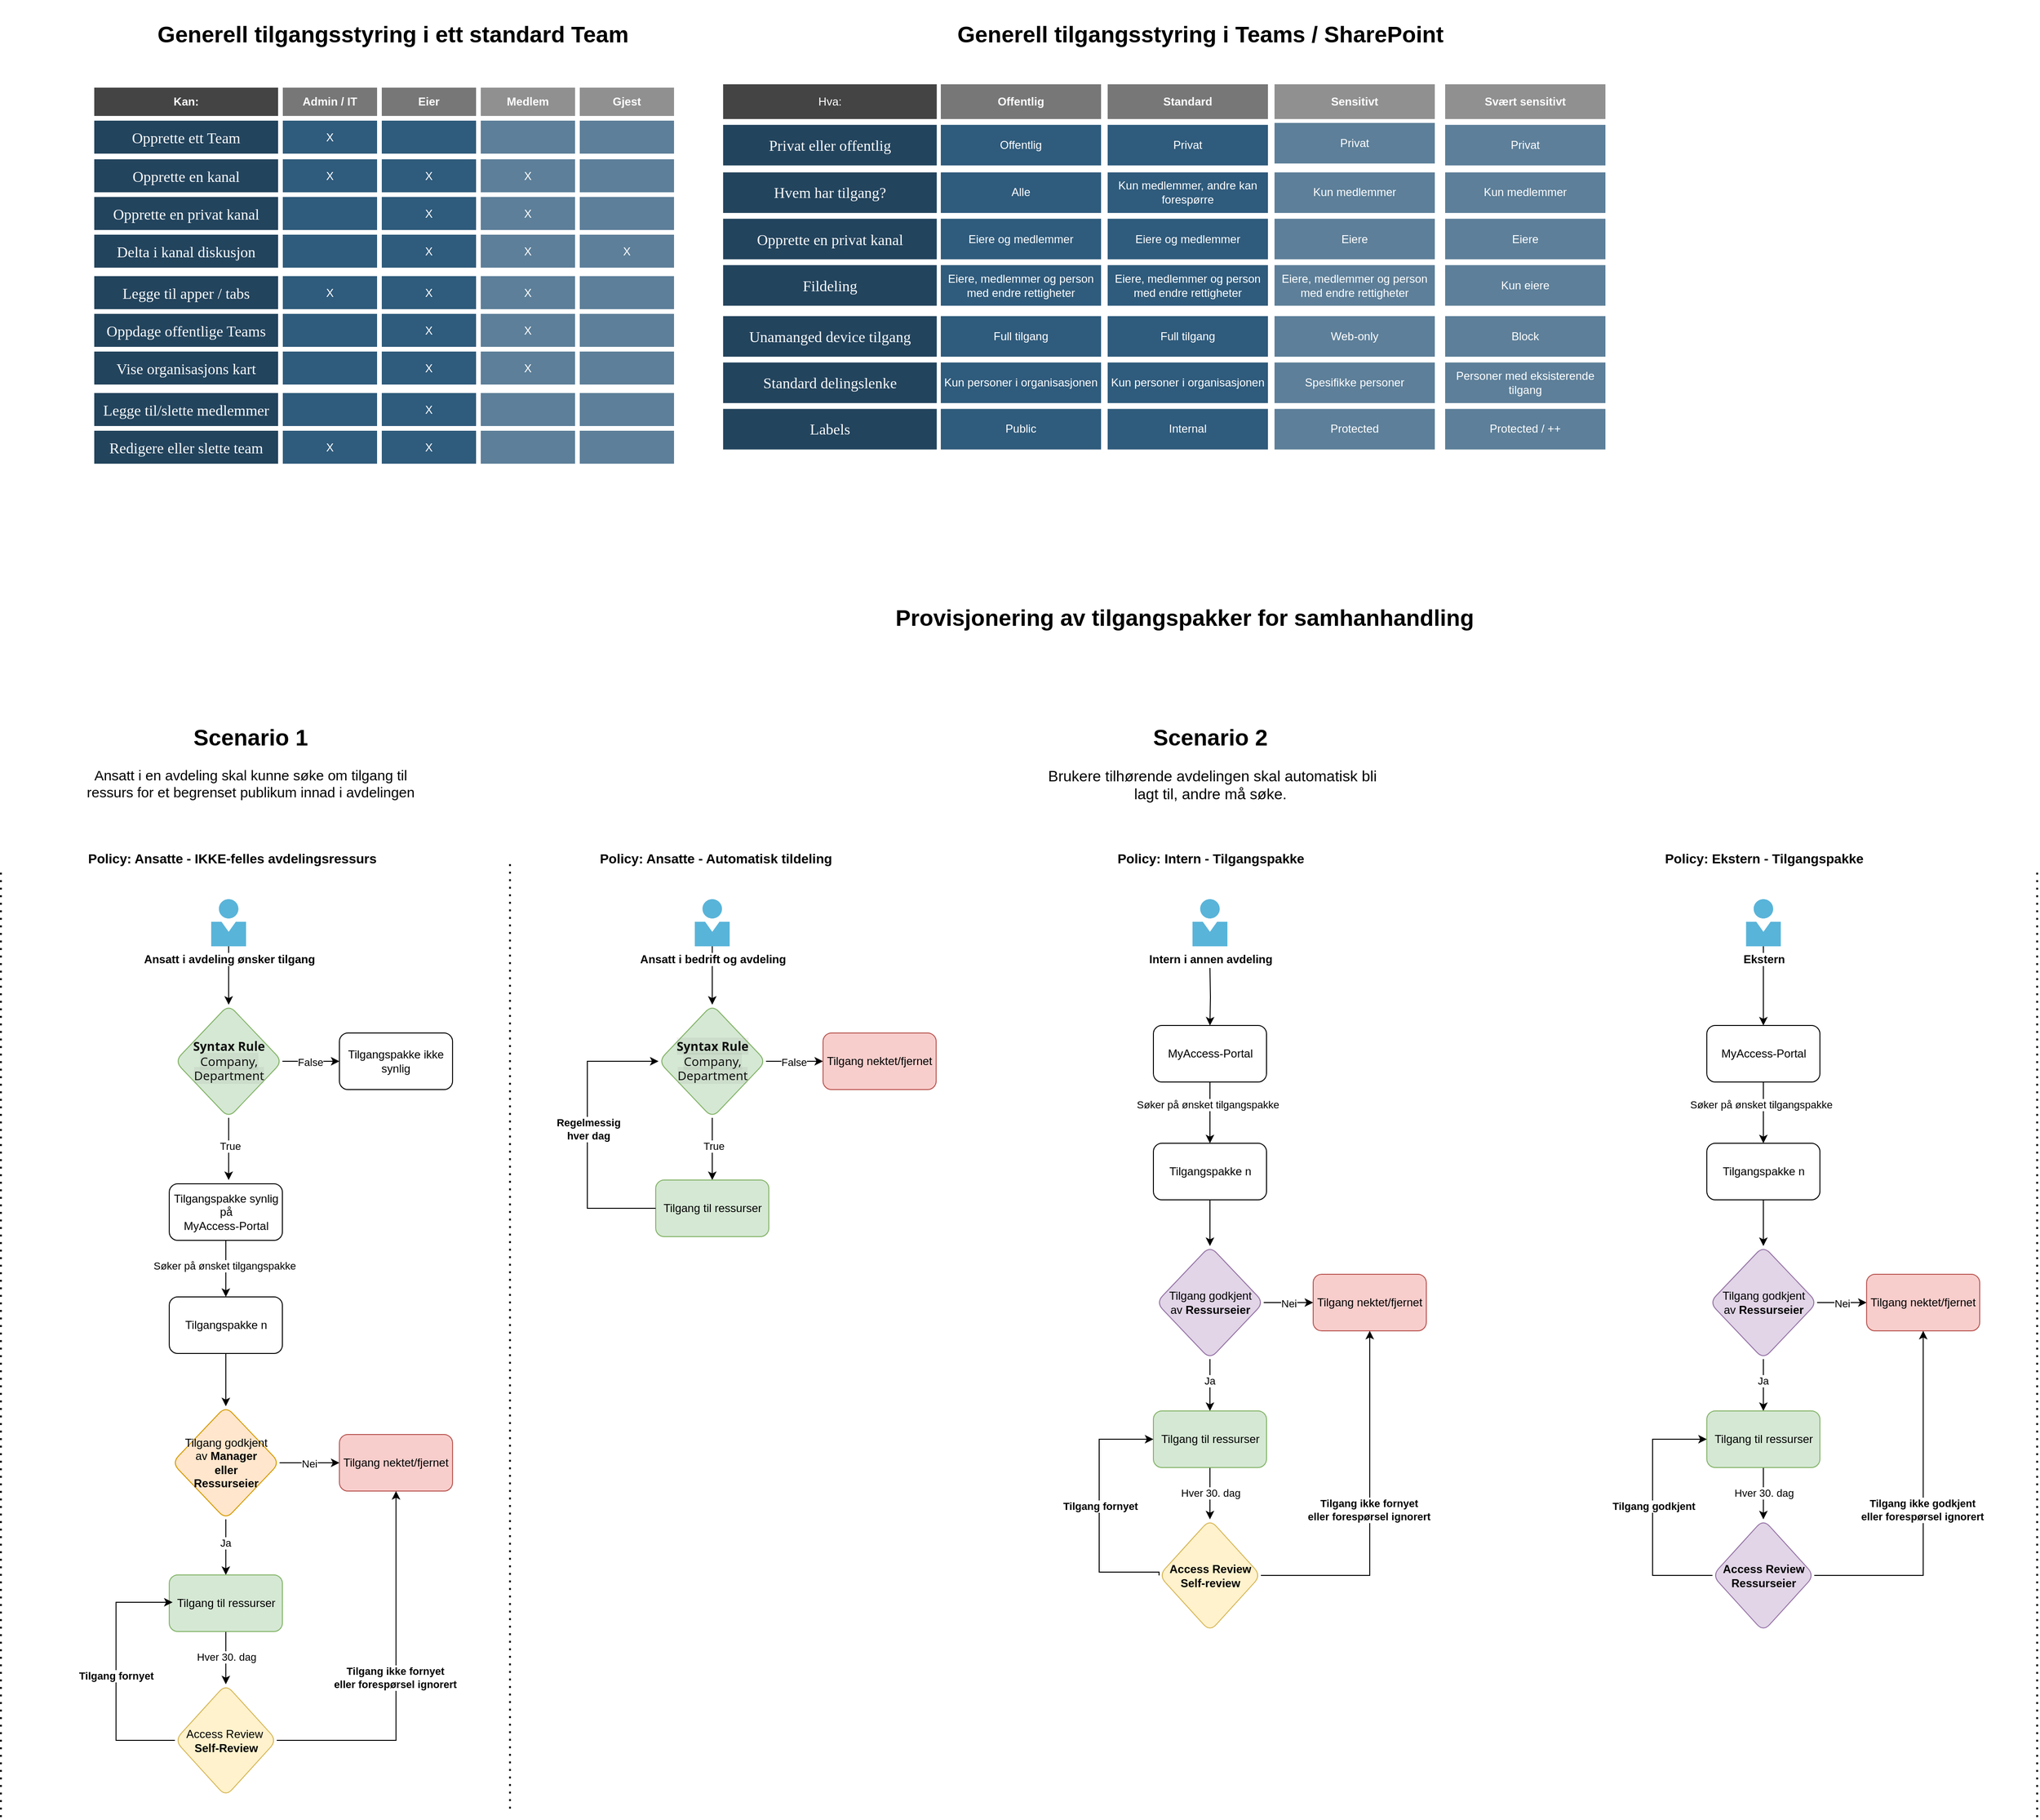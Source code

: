 <mxfile version="24.8.4" pages="2">
  <diagram id="C5RBs43oDa-KdzZeNtuy" name="Tilgangspakker">
    <mxGraphModel dx="4396" dy="4344" grid="0" gridSize="10" guides="1" tooltips="1" connect="1" arrows="1" fold="1" page="0" pageScale="1" pageWidth="827" pageHeight="1169" math="0" shadow="0">
      <root>
        <mxCell id="WIyWlLk6GJQsqaUBKTNV-0" />
        <mxCell id="WIyWlLk6GJQsqaUBKTNV-1" parent="WIyWlLk6GJQsqaUBKTNV-0" />
        <mxCell id="DEHq9UDAF1vgOj-FFHBF-15" value="&lt;h1 style=&quot;text-align: center;&quot;&gt;Provisjonering av tilgangspakker for samhanhandling&lt;/h1&gt;" style="text;html=1;whiteSpace=wrap;overflow=hidden;rounded=0;" parent="WIyWlLk6GJQsqaUBKTNV-1" vertex="1">
          <mxGeometry x="-203.5" y="-2137" width="672" height="150" as="geometry" />
        </mxCell>
        <mxCell id="IadJBfK-lafikD0Q0_Xw-240" style="edgeStyle=orthogonalEdgeStyle;rounded=0;orthogonalLoop=1;jettySize=auto;html=1;" parent="WIyWlLk6GJQsqaUBKTNV-1" source="IadJBfK-lafikD0Q0_Xw-10" target="IadJBfK-lafikD0Q0_Xw-131" edge="1">
          <mxGeometry relative="1" as="geometry" />
        </mxCell>
        <mxCell id="IadJBfK-lafikD0Q0_Xw-10" value="&lt;b&gt;Ansatt i bedrift og avdeling&lt;/b&gt;" style="image;sketch=0;aspect=fixed;html=1;points=[];align=center;fontSize=12;image=img/lib/mscae/Person.svg;" parent="WIyWlLk6GJQsqaUBKTNV-1" vertex="1">
          <mxGeometry x="-413.94" y="-1802" width="37" height="50" as="geometry" />
        </mxCell>
        <mxCell id="IadJBfK-lafikD0Q0_Xw-13" value="&lt;b&gt;Intern i annen avdeling&lt;/b&gt;" style="image;sketch=0;aspect=fixed;html=1;points=[];align=center;fontSize=12;image=img/lib/mscae/Person.svg;imageBackground=default;fillStyle=solid;" parent="WIyWlLk6GJQsqaUBKTNV-1" vertex="1">
          <mxGeometry x="114.0" y="-1802" width="37" height="50" as="geometry" />
        </mxCell>
        <mxCell id="IadJBfK-lafikD0Q0_Xw-70" style="edgeStyle=orthogonalEdgeStyle;rounded=0;orthogonalLoop=1;jettySize=auto;html=1;entryX=0.5;entryY=0;entryDx=0;entryDy=0;" parent="WIyWlLk6GJQsqaUBKTNV-1" source="IadJBfK-lafikD0Q0_Xw-72" target="IadJBfK-lafikD0Q0_Xw-75" edge="1">
          <mxGeometry relative="1" as="geometry" />
        </mxCell>
        <mxCell id="IadJBfK-lafikD0Q0_Xw-72" value="&lt;b&gt;Ekstern&lt;/b&gt;" style="image;sketch=0;aspect=fixed;html=1;points=[];align=center;fontSize=12;image=img/lib/mscae/Person.svg;" parent="WIyWlLk6GJQsqaUBKTNV-1" vertex="1">
          <mxGeometry x="701.12" y="-1802" width="37" height="50" as="geometry" />
        </mxCell>
        <mxCell id="IadJBfK-lafikD0Q0_Xw-73" value="" style="edgeStyle=orthogonalEdgeStyle;rounded=0;orthogonalLoop=1;jettySize=auto;html=1;" parent="WIyWlLk6GJQsqaUBKTNV-1" source="IadJBfK-lafikD0Q0_Xw-75" target="IadJBfK-lafikD0Q0_Xw-77" edge="1">
          <mxGeometry relative="1" as="geometry" />
        </mxCell>
        <mxCell id="IadJBfK-lafikD0Q0_Xw-74" value="Søker på ønsket tilgangspakke" style="edgeLabel;html=1;align=center;verticalAlign=middle;resizable=0;points=[];" parent="IadJBfK-lafikD0Q0_Xw-73" vertex="1" connectable="0">
          <mxGeometry x="-0.254" y="-3" relative="1" as="geometry">
            <mxPoint as="offset" />
          </mxGeometry>
        </mxCell>
        <mxCell id="IadJBfK-lafikD0Q0_Xw-75" value="MyAccess-Portal" style="rounded=1;whiteSpace=wrap;html=1;" parent="WIyWlLk6GJQsqaUBKTNV-1" vertex="1">
          <mxGeometry x="659.56" y="-1668" width="120" height="60" as="geometry" />
        </mxCell>
        <mxCell id="IadJBfK-lafikD0Q0_Xw-93" value="" style="edgeStyle=orthogonalEdgeStyle;rounded=0;orthogonalLoop=1;jettySize=auto;html=1;" parent="WIyWlLk6GJQsqaUBKTNV-1" source="IadJBfK-lafikD0Q0_Xw-77" target="IadJBfK-lafikD0Q0_Xw-92" edge="1">
          <mxGeometry relative="1" as="geometry" />
        </mxCell>
        <mxCell id="IadJBfK-lafikD0Q0_Xw-77" value="Tilgangspakke n" style="rounded=1;whiteSpace=wrap;html=1;" parent="WIyWlLk6GJQsqaUBKTNV-1" vertex="1">
          <mxGeometry x="659.56" y="-1543" width="120" height="60" as="geometry" />
        </mxCell>
        <mxCell id="IadJBfK-lafikD0Q0_Xw-98" value="" style="edgeStyle=orthogonalEdgeStyle;rounded=0;orthogonalLoop=1;jettySize=auto;html=1;" parent="WIyWlLk6GJQsqaUBKTNV-1" source="IadJBfK-lafikD0Q0_Xw-92" target="IadJBfK-lafikD0Q0_Xw-94" edge="1">
          <mxGeometry relative="1" as="geometry" />
        </mxCell>
        <mxCell id="IadJBfK-lafikD0Q0_Xw-99" value="Nei" style="edgeLabel;html=1;align=center;verticalAlign=middle;resizable=0;points=[];" parent="IadJBfK-lafikD0Q0_Xw-98" vertex="1" connectable="0">
          <mxGeometry x="-0.017" y="-1" relative="1" as="geometry">
            <mxPoint as="offset" />
          </mxGeometry>
        </mxCell>
        <mxCell id="IadJBfK-lafikD0Q0_Xw-103" value="" style="edgeStyle=orthogonalEdgeStyle;rounded=0;orthogonalLoop=1;jettySize=auto;html=1;" parent="WIyWlLk6GJQsqaUBKTNV-1" source="IadJBfK-lafikD0Q0_Xw-92" target="IadJBfK-lafikD0Q0_Xw-102" edge="1">
          <mxGeometry relative="1" as="geometry" />
        </mxCell>
        <mxCell id="IadJBfK-lafikD0Q0_Xw-104" value="Ja" style="edgeLabel;html=1;align=center;verticalAlign=middle;resizable=0;points=[];" parent="IadJBfK-lafikD0Q0_Xw-103" vertex="1" connectable="0">
          <mxGeometry x="-0.174" y="-1" relative="1" as="geometry">
            <mxPoint as="offset" />
          </mxGeometry>
        </mxCell>
        <mxCell id="IadJBfK-lafikD0Q0_Xw-92" value="Tilgang godkjent&lt;br&gt;av&amp;nbsp;&lt;b&gt;Ressurseier&lt;/b&gt;" style="rhombus;whiteSpace=wrap;html=1;rounded=1;fillColor=#e1d5e7;strokeColor=#9673a6;" parent="WIyWlLk6GJQsqaUBKTNV-1" vertex="1">
          <mxGeometry x="662.56" y="-1434" width="114" height="120" as="geometry" />
        </mxCell>
        <mxCell id="IadJBfK-lafikD0Q0_Xw-94" value="Tilgang nektet/fjernet" style="whiteSpace=wrap;html=1;rounded=1;fillColor=#f8cecc;strokeColor=#b85450;" parent="WIyWlLk6GJQsqaUBKTNV-1" vertex="1">
          <mxGeometry x="829.06" y="-1404" width="120" height="60" as="geometry" />
        </mxCell>
        <mxCell id="IadJBfK-lafikD0Q0_Xw-106" value="" style="edgeStyle=orthogonalEdgeStyle;rounded=0;orthogonalLoop=1;jettySize=auto;html=1;" parent="WIyWlLk6GJQsqaUBKTNV-1" source="IadJBfK-lafikD0Q0_Xw-102" target="IadJBfK-lafikD0Q0_Xw-105" edge="1">
          <mxGeometry relative="1" as="geometry" />
        </mxCell>
        <mxCell id="IadJBfK-lafikD0Q0_Xw-107" value="Hver 30. dag" style="edgeLabel;html=1;align=center;verticalAlign=middle;resizable=0;points=[];" parent="IadJBfK-lafikD0Q0_Xw-106" vertex="1" connectable="0">
          <mxGeometry x="-0.039" relative="1" as="geometry">
            <mxPoint as="offset" />
          </mxGeometry>
        </mxCell>
        <mxCell id="IadJBfK-lafikD0Q0_Xw-102" value="Tilgang til ressurser" style="rounded=1;whiteSpace=wrap;html=1;fillColor=#d5e8d4;strokeColor=#82b366;" parent="WIyWlLk6GJQsqaUBKTNV-1" vertex="1">
          <mxGeometry x="659.56" y="-1259" width="120" height="60" as="geometry" />
        </mxCell>
        <mxCell id="IadJBfK-lafikD0Q0_Xw-108" style="edgeStyle=orthogonalEdgeStyle;rounded=0;orthogonalLoop=1;jettySize=auto;html=1;entryX=0;entryY=0.5;entryDx=0;entryDy=0;exitX=0;exitY=0.5;exitDx=0;exitDy=0;" parent="WIyWlLk6GJQsqaUBKTNV-1" source="IadJBfK-lafikD0Q0_Xw-105" target="IadJBfK-lafikD0Q0_Xw-102" edge="1">
          <mxGeometry relative="1" as="geometry">
            <Array as="points">
              <mxPoint x="602.06" y="-1084" />
              <mxPoint x="602.06" y="-1229" />
            </Array>
          </mxGeometry>
        </mxCell>
        <mxCell id="IadJBfK-lafikD0Q0_Xw-110" value="&lt;b&gt;Tilgang godkjent&lt;/b&gt;" style="edgeLabel;html=1;align=center;verticalAlign=middle;resizable=0;points=[];" parent="IadJBfK-lafikD0Q0_Xw-108" vertex="1" connectable="0">
          <mxGeometry x="0.032" y="-1" relative="1" as="geometry">
            <mxPoint as="offset" />
          </mxGeometry>
        </mxCell>
        <mxCell id="IadJBfK-lafikD0Q0_Xw-111" style="edgeStyle=orthogonalEdgeStyle;rounded=0;orthogonalLoop=1;jettySize=auto;html=1;" parent="WIyWlLk6GJQsqaUBKTNV-1" source="IadJBfK-lafikD0Q0_Xw-105" target="IadJBfK-lafikD0Q0_Xw-94" edge="1">
          <mxGeometry relative="1" as="geometry" />
        </mxCell>
        <mxCell id="IadJBfK-lafikD0Q0_Xw-113" value="&lt;b&gt;Tilgang ikke godkjent&lt;br&gt;eller forespørsel ignorert&lt;/b&gt;" style="edgeLabel;html=1;align=center;verticalAlign=middle;resizable=0;points=[];" parent="IadJBfK-lafikD0Q0_Xw-111" vertex="1" connectable="0">
          <mxGeometry x="-0.011" y="1" relative="1" as="geometry">
            <mxPoint as="offset" />
          </mxGeometry>
        </mxCell>
        <mxCell id="IadJBfK-lafikD0Q0_Xw-105" value="&lt;b&gt;Access Review Ressurseier&lt;/b&gt;" style="rhombus;whiteSpace=wrap;html=1;rounded=1;fillColor=#e1d5e7;strokeColor=#9673a6;" parent="WIyWlLk6GJQsqaUBKTNV-1" vertex="1">
          <mxGeometry x="665.56" y="-1144" width="108" height="119" as="geometry" />
        </mxCell>
        <mxCell id="IadJBfK-lafikD0Q0_Xw-127" value="" style="edgeStyle=orthogonalEdgeStyle;rounded=0;orthogonalLoop=1;jettySize=auto;html=1;" parent="WIyWlLk6GJQsqaUBKTNV-1" source="IadJBfK-lafikD0Q0_Xw-131" target="IadJBfK-lafikD0Q0_Xw-132" edge="1">
          <mxGeometry relative="1" as="geometry" />
        </mxCell>
        <mxCell id="IadJBfK-lafikD0Q0_Xw-128" value="False" style="edgeLabel;html=1;align=center;verticalAlign=middle;resizable=0;points=[];" parent="IadJBfK-lafikD0Q0_Xw-127" vertex="1" connectable="0">
          <mxGeometry x="-0.017" y="-1" relative="1" as="geometry">
            <mxPoint as="offset" />
          </mxGeometry>
        </mxCell>
        <mxCell id="IadJBfK-lafikD0Q0_Xw-129" value="" style="edgeStyle=orthogonalEdgeStyle;rounded=0;orthogonalLoop=1;jettySize=auto;html=1;" parent="WIyWlLk6GJQsqaUBKTNV-1" source="IadJBfK-lafikD0Q0_Xw-131" target="IadJBfK-lafikD0Q0_Xw-135" edge="1">
          <mxGeometry relative="1" as="geometry" />
        </mxCell>
        <mxCell id="IadJBfK-lafikD0Q0_Xw-163" value="True" style="edgeLabel;html=1;align=center;verticalAlign=middle;resizable=0;points=[];" parent="IadJBfK-lafikD0Q0_Xw-129" vertex="1" connectable="0">
          <mxGeometry x="-0.123" y="1" relative="1" as="geometry">
            <mxPoint y="1" as="offset" />
          </mxGeometry>
        </mxCell>
        <mxCell id="IadJBfK-lafikD0Q0_Xw-131" value="&lt;span style=&quot;color: rgb(18, 18, 18); font-family: az_ea_font, &amp;quot;Segoe UI&amp;quot;, az_font, system-ui, -apple-system, BlinkMacSystemFont, Roboto, Oxygen, Ubuntu, Cantarell, &amp;quot;Open Sans&amp;quot;, &amp;quot;Helvetica Neue&amp;quot;, sans-serif; font-size: 13px; text-align: start; background-color: rgba(127, 127, 127, 0.1);&quot;&gt;&lt;b&gt;Syntax Rule&lt;/b&gt;&lt;br&gt;Company, Department&lt;/span&gt;" style="rhombus;whiteSpace=wrap;html=1;rounded=1;fillColor=#d5e8d4;strokeColor=#82b366;" parent="WIyWlLk6GJQsqaUBKTNV-1" vertex="1">
          <mxGeometry x="-452.44" y="-1690" width="114" height="120" as="geometry" />
        </mxCell>
        <mxCell id="IadJBfK-lafikD0Q0_Xw-132" value="Tilgang nektet/fjernet" style="whiteSpace=wrap;html=1;rounded=1;fillColor=#f8cecc;strokeColor=#b85450;" parent="WIyWlLk6GJQsqaUBKTNV-1" vertex="1">
          <mxGeometry x="-277.94" y="-1660" width="120" height="60" as="geometry" />
        </mxCell>
        <mxCell id="IadJBfK-lafikD0Q0_Xw-135" value="Tilgang til ressurser" style="rounded=1;whiteSpace=wrap;html=1;fillColor=#d5e8d4;strokeColor=#82b366;" parent="WIyWlLk6GJQsqaUBKTNV-1" vertex="1">
          <mxGeometry x="-455.44" y="-1504" width="120" height="60" as="geometry" />
        </mxCell>
        <mxCell id="IadJBfK-lafikD0Q0_Xw-136" style="edgeStyle=orthogonalEdgeStyle;rounded=0;orthogonalLoop=1;jettySize=auto;html=1;entryX=0;entryY=0.5;entryDx=0;entryDy=0;exitX=0;exitY=0.5;exitDx=0;exitDy=0;" parent="WIyWlLk6GJQsqaUBKTNV-1" source="IadJBfK-lafikD0Q0_Xw-135" target="IadJBfK-lafikD0Q0_Xw-131" edge="1">
          <mxGeometry relative="1" as="geometry">
            <Array as="points">
              <mxPoint x="-527.94" y="-1474" />
              <mxPoint x="-527.94" y="-1630" />
            </Array>
            <mxPoint x="-455.94" y="-1249" as="sourcePoint" />
            <mxPoint x="-531.44" y="-1393.94" as="targetPoint" />
          </mxGeometry>
        </mxCell>
        <mxCell id="IadJBfK-lafikD0Q0_Xw-137" value="&lt;b&gt;Regelmessig &lt;br&gt;hver dag&lt;/b&gt;" style="edgeLabel;html=1;align=center;verticalAlign=middle;resizable=0;points=[];" parent="IadJBfK-lafikD0Q0_Xw-136" vertex="1" connectable="0">
          <mxGeometry x="0.032" y="-1" relative="1" as="geometry">
            <mxPoint as="offset" />
          </mxGeometry>
        </mxCell>
        <mxCell id="IadJBfK-lafikD0Q0_Xw-141" style="edgeStyle=orthogonalEdgeStyle;rounded=0;orthogonalLoop=1;jettySize=auto;html=1;entryX=0.5;entryY=0;entryDx=0;entryDy=0;" parent="WIyWlLk6GJQsqaUBKTNV-1" target="IadJBfK-lafikD0Q0_Xw-146" edge="1">
          <mxGeometry relative="1" as="geometry">
            <mxPoint x="132.5" y="-1729" as="sourcePoint" />
          </mxGeometry>
        </mxCell>
        <mxCell id="IadJBfK-lafikD0Q0_Xw-144" value="" style="edgeStyle=orthogonalEdgeStyle;rounded=0;orthogonalLoop=1;jettySize=auto;html=1;" parent="WIyWlLk6GJQsqaUBKTNV-1" source="IadJBfK-lafikD0Q0_Xw-146" target="IadJBfK-lafikD0Q0_Xw-148" edge="1">
          <mxGeometry relative="1" as="geometry" />
        </mxCell>
        <mxCell id="IadJBfK-lafikD0Q0_Xw-145" value="Søker på ønsket tilgangspakke" style="edgeLabel;html=1;align=center;verticalAlign=middle;resizable=0;points=[];" parent="IadJBfK-lafikD0Q0_Xw-144" vertex="1" connectable="0">
          <mxGeometry x="-0.254" y="-3" relative="1" as="geometry">
            <mxPoint as="offset" />
          </mxGeometry>
        </mxCell>
        <mxCell id="IadJBfK-lafikD0Q0_Xw-146" value="MyAccess-Portal" style="rounded=1;whiteSpace=wrap;html=1;" parent="WIyWlLk6GJQsqaUBKTNV-1" vertex="1">
          <mxGeometry x="72.5" y="-1668" width="120" height="60" as="geometry" />
        </mxCell>
        <mxCell id="IadJBfK-lafikD0Q0_Xw-147" value="" style="edgeStyle=orthogonalEdgeStyle;rounded=0;orthogonalLoop=1;jettySize=auto;html=1;" parent="WIyWlLk6GJQsqaUBKTNV-1" source="IadJBfK-lafikD0Q0_Xw-148" target="IadJBfK-lafikD0Q0_Xw-153" edge="1">
          <mxGeometry relative="1" as="geometry" />
        </mxCell>
        <mxCell id="IadJBfK-lafikD0Q0_Xw-148" value="Tilgangspakke n" style="rounded=1;whiteSpace=wrap;html=1;" parent="WIyWlLk6GJQsqaUBKTNV-1" vertex="1">
          <mxGeometry x="72.5" y="-1543" width="120" height="60" as="geometry" />
        </mxCell>
        <mxCell id="IadJBfK-lafikD0Q0_Xw-149" value="" style="edgeStyle=orthogonalEdgeStyle;rounded=0;orthogonalLoop=1;jettySize=auto;html=1;" parent="WIyWlLk6GJQsqaUBKTNV-1" source="IadJBfK-lafikD0Q0_Xw-153" target="IadJBfK-lafikD0Q0_Xw-154" edge="1">
          <mxGeometry relative="1" as="geometry" />
        </mxCell>
        <mxCell id="IadJBfK-lafikD0Q0_Xw-150" value="Nei" style="edgeLabel;html=1;align=center;verticalAlign=middle;resizable=0;points=[];" parent="IadJBfK-lafikD0Q0_Xw-149" vertex="1" connectable="0">
          <mxGeometry x="-0.017" y="-1" relative="1" as="geometry">
            <mxPoint as="offset" />
          </mxGeometry>
        </mxCell>
        <mxCell id="IadJBfK-lafikD0Q0_Xw-151" value="" style="edgeStyle=orthogonalEdgeStyle;rounded=0;orthogonalLoop=1;jettySize=auto;html=1;" parent="WIyWlLk6GJQsqaUBKTNV-1" source="IadJBfK-lafikD0Q0_Xw-153" target="IadJBfK-lafikD0Q0_Xw-157" edge="1">
          <mxGeometry relative="1" as="geometry" />
        </mxCell>
        <mxCell id="IadJBfK-lafikD0Q0_Xw-152" value="Ja" style="edgeLabel;html=1;align=center;verticalAlign=middle;resizable=0;points=[];" parent="IadJBfK-lafikD0Q0_Xw-151" vertex="1" connectable="0">
          <mxGeometry x="-0.174" y="-1" relative="1" as="geometry">
            <mxPoint as="offset" />
          </mxGeometry>
        </mxCell>
        <mxCell id="IadJBfK-lafikD0Q0_Xw-153" value="Tilgang godkjent&lt;br&gt;av&amp;nbsp;&lt;b&gt;Ressurseier&lt;/b&gt;" style="rhombus;whiteSpace=wrap;html=1;rounded=1;fillColor=#e1d5e7;strokeColor=#9673a6;" parent="WIyWlLk6GJQsqaUBKTNV-1" vertex="1">
          <mxGeometry x="75.5" y="-1434" width="114" height="120" as="geometry" />
        </mxCell>
        <mxCell id="IadJBfK-lafikD0Q0_Xw-154" value="Tilgang nektet/fjernet" style="whiteSpace=wrap;html=1;rounded=1;fillColor=#f8cecc;strokeColor=#b85450;" parent="WIyWlLk6GJQsqaUBKTNV-1" vertex="1">
          <mxGeometry x="242.0" y="-1404" width="120" height="60" as="geometry" />
        </mxCell>
        <mxCell id="IadJBfK-lafikD0Q0_Xw-155" value="" style="edgeStyle=orthogonalEdgeStyle;rounded=0;orthogonalLoop=1;jettySize=auto;html=1;" parent="WIyWlLk6GJQsqaUBKTNV-1" source="IadJBfK-lafikD0Q0_Xw-157" target="IadJBfK-lafikD0Q0_Xw-162" edge="1">
          <mxGeometry relative="1" as="geometry" />
        </mxCell>
        <mxCell id="IadJBfK-lafikD0Q0_Xw-156" value="Hver 30. dag" style="edgeLabel;html=1;align=center;verticalAlign=middle;resizable=0;points=[];" parent="IadJBfK-lafikD0Q0_Xw-155" vertex="1" connectable="0">
          <mxGeometry x="-0.039" relative="1" as="geometry">
            <mxPoint as="offset" />
          </mxGeometry>
        </mxCell>
        <mxCell id="IadJBfK-lafikD0Q0_Xw-157" value="Tilgang til ressurser" style="rounded=1;whiteSpace=wrap;html=1;fillColor=#d5e8d4;strokeColor=#82b366;" parent="WIyWlLk6GJQsqaUBKTNV-1" vertex="1">
          <mxGeometry x="72.5" y="-1259" width="120" height="60" as="geometry" />
        </mxCell>
        <mxCell id="IadJBfK-lafikD0Q0_Xw-158" style="edgeStyle=orthogonalEdgeStyle;rounded=0;orthogonalLoop=1;jettySize=auto;html=1;entryX=0;entryY=0.5;entryDx=0;entryDy=0;exitX=0;exitY=0.5;exitDx=0;exitDy=0;" parent="WIyWlLk6GJQsqaUBKTNV-1" source="IadJBfK-lafikD0Q0_Xw-162" target="IadJBfK-lafikD0Q0_Xw-157" edge="1">
          <mxGeometry relative="1" as="geometry">
            <Array as="points">
              <mxPoint x="79" y="-1088" />
              <mxPoint x="15" y="-1088" />
              <mxPoint x="15" y="-1229" />
            </Array>
          </mxGeometry>
        </mxCell>
        <mxCell id="IadJBfK-lafikD0Q0_Xw-159" value="&lt;b&gt;Tilgang fornyet&lt;/b&gt;" style="edgeLabel;html=1;align=center;verticalAlign=middle;resizable=0;points=[];" parent="IadJBfK-lafikD0Q0_Xw-158" vertex="1" connectable="0">
          <mxGeometry x="0.032" y="-1" relative="1" as="geometry">
            <mxPoint as="offset" />
          </mxGeometry>
        </mxCell>
        <mxCell id="IadJBfK-lafikD0Q0_Xw-160" style="edgeStyle=orthogonalEdgeStyle;rounded=0;orthogonalLoop=1;jettySize=auto;html=1;" parent="WIyWlLk6GJQsqaUBKTNV-1" source="IadJBfK-lafikD0Q0_Xw-162" target="IadJBfK-lafikD0Q0_Xw-154" edge="1">
          <mxGeometry relative="1" as="geometry" />
        </mxCell>
        <mxCell id="IadJBfK-lafikD0Q0_Xw-161" value="&lt;b&gt;Tilgang ikke fornyet&lt;br&gt;eller forespørsel ignorert&lt;/b&gt;" style="edgeLabel;html=1;align=center;verticalAlign=middle;resizable=0;points=[];" parent="IadJBfK-lafikD0Q0_Xw-160" vertex="1" connectable="0">
          <mxGeometry x="-0.011" y="1" relative="1" as="geometry">
            <mxPoint as="offset" />
          </mxGeometry>
        </mxCell>
        <mxCell id="IadJBfK-lafikD0Q0_Xw-162" value="&lt;b&gt;Access Review Self-review&lt;/b&gt;" style="rhombus;whiteSpace=wrap;html=1;rounded=1;fillColor=#fff2cc;strokeColor=#d6b656;" parent="WIyWlLk6GJQsqaUBKTNV-1" vertex="1">
          <mxGeometry x="78.5" y="-1144" width="108" height="119" as="geometry" />
        </mxCell>
        <mxCell id="IadJBfK-lafikD0Q0_Xw-235" value="&lt;b&gt;&lt;font style=&quot;font-size: 14px;&quot;&gt;Policy: Ansatte - Automatisk tildeling&lt;/font&gt;&lt;/b&gt;" style="text;html=1;align=center;verticalAlign=middle;resizable=0;points=[];autosize=1;strokeColor=none;fillColor=none;" parent="WIyWlLk6GJQsqaUBKTNV-1" vertex="1">
          <mxGeometry x="-524" y="-1860" width="264" height="29" as="geometry" />
        </mxCell>
        <mxCell id="IadJBfK-lafikD0Q0_Xw-236" value="&lt;b&gt;&lt;font style=&quot;font-size: 14px;&quot;&gt;Policy: Intern - Tilgangspakke&lt;/font&gt;&lt;/b&gt;" style="text;html=1;align=center;verticalAlign=middle;resizable=0;points=[];autosize=1;strokeColor=none;fillColor=none;" parent="WIyWlLk6GJQsqaUBKTNV-1" vertex="1">
          <mxGeometry x="25" y="-1860" width="216" height="29" as="geometry" />
        </mxCell>
        <mxCell id="IadJBfK-lafikD0Q0_Xw-237" value="&lt;b&gt;&lt;font style=&quot;font-size: 14px;&quot;&gt;Policy: Ekstern - Tilgangspakke&lt;/font&gt;&lt;/b&gt;" style="text;html=1;align=center;verticalAlign=middle;resizable=0;points=[];autosize=1;strokeColor=none;fillColor=none;" parent="WIyWlLk6GJQsqaUBKTNV-1" vertex="1">
          <mxGeometry x="605.56" y="-1860" width="229" height="29" as="geometry" />
        </mxCell>
        <mxCell id="E2ctzWe_weHiRi4eb_tX-0" style="edgeStyle=orthogonalEdgeStyle;rounded=0;orthogonalLoop=1;jettySize=auto;html=1;" parent="WIyWlLk6GJQsqaUBKTNV-1" source="E2ctzWe_weHiRi4eb_tX-1" target="E2ctzWe_weHiRi4eb_tX-6" edge="1">
          <mxGeometry relative="1" as="geometry" />
        </mxCell>
        <mxCell id="E2ctzWe_weHiRi4eb_tX-1" value="&lt;b&gt;Ansatt i avdeling ønsker tilgang&lt;/b&gt;" style="image;sketch=0;aspect=fixed;html=1;points=[];align=center;fontSize=12;image=img/lib/mscae/Person.svg;" parent="WIyWlLk6GJQsqaUBKTNV-1" vertex="1">
          <mxGeometry x="-926.94" y="-1802" width="37" height="50" as="geometry" />
        </mxCell>
        <mxCell id="E2ctzWe_weHiRi4eb_tX-2" value="" style="edgeStyle=orthogonalEdgeStyle;rounded=0;orthogonalLoop=1;jettySize=auto;html=1;" parent="WIyWlLk6GJQsqaUBKTNV-1" source="E2ctzWe_weHiRi4eb_tX-6" target="E2ctzWe_weHiRi4eb_tX-7" edge="1">
          <mxGeometry relative="1" as="geometry" />
        </mxCell>
        <mxCell id="E2ctzWe_weHiRi4eb_tX-3" value="False" style="edgeLabel;html=1;align=center;verticalAlign=middle;resizable=0;points=[];" parent="E2ctzWe_weHiRi4eb_tX-2" vertex="1" connectable="0">
          <mxGeometry x="-0.017" y="-1" relative="1" as="geometry">
            <mxPoint as="offset" />
          </mxGeometry>
        </mxCell>
        <mxCell id="E2ctzWe_weHiRi4eb_tX-4" value="" style="edgeStyle=orthogonalEdgeStyle;rounded=0;orthogonalLoop=1;jettySize=auto;html=1;" parent="WIyWlLk6GJQsqaUBKTNV-1" source="E2ctzWe_weHiRi4eb_tX-6" edge="1">
          <mxGeometry relative="1" as="geometry">
            <mxPoint x="-908.44" y="-1504" as="targetPoint" />
          </mxGeometry>
        </mxCell>
        <mxCell id="E2ctzWe_weHiRi4eb_tX-5" value="True" style="edgeLabel;html=1;align=center;verticalAlign=middle;resizable=0;points=[];" parent="E2ctzWe_weHiRi4eb_tX-4" vertex="1" connectable="0">
          <mxGeometry x="-0.123" y="1" relative="1" as="geometry">
            <mxPoint y="1" as="offset" />
          </mxGeometry>
        </mxCell>
        <mxCell id="E2ctzWe_weHiRi4eb_tX-6" value="&lt;div style=&quot;&quot;&gt;&lt;b style=&quot;color: rgb(18, 18, 18); font-family: az_ea_font, &amp;quot;Segoe UI&amp;quot;, az_font, system-ui, -apple-system, BlinkMacSystemFont, Roboto, Oxygen, Ubuntu, Cantarell, &amp;quot;Open Sans&amp;quot;, &amp;quot;Helvetica Neue&amp;quot;, sans-serif; font-size: 13px; text-align: start;&quot;&gt;Syntax Rule&lt;/b&gt;&lt;br style=&quot;color: rgb(18, 18, 18); font-family: az_ea_font, &amp;quot;Segoe UI&amp;quot;, az_font, system-ui, -apple-system, BlinkMacSystemFont, Roboto, Oxygen, Ubuntu, Cantarell, &amp;quot;Open Sans&amp;quot;, &amp;quot;Helvetica Neue&amp;quot;, sans-serif; font-size: 13px; text-align: start;&quot;&gt;&lt;span style=&quot;color: rgb(18, 18, 18); font-family: az_ea_font, &amp;quot;Segoe UI&amp;quot;, az_font, system-ui, -apple-system, BlinkMacSystemFont, Roboto, Oxygen, Ubuntu, Cantarell, &amp;quot;Open Sans&amp;quot;, &amp;quot;Helvetica Neue&amp;quot;, sans-serif; font-size: 13px; text-align: start; background-color: rgba(127, 127, 127, 0.1);&quot;&gt;Company, Department&lt;/span&gt;&lt;/div&gt;" style="rhombus;whiteSpace=wrap;html=1;rounded=1;fillColor=#d5e8d4;strokeColor=#82b366;align=center;" parent="WIyWlLk6GJQsqaUBKTNV-1" vertex="1">
          <mxGeometry x="-965.44" y="-1690" width="114" height="120" as="geometry" />
        </mxCell>
        <mxCell id="E2ctzWe_weHiRi4eb_tX-7" value="Tilgangspakke ikke synlig" style="whiteSpace=wrap;html=1;rounded=1;" parent="WIyWlLk6GJQsqaUBKTNV-1" vertex="1">
          <mxGeometry x="-790.94" y="-1660" width="120" height="60" as="geometry" />
        </mxCell>
        <mxCell id="E2ctzWe_weHiRi4eb_tX-8" value="&lt;b&gt;&lt;font style=&quot;font-size: 14px;&quot;&gt;Policy: Ansatte - IKKE-felles avdelingsressurs&lt;/font&gt;&lt;/b&gt;" style="text;html=1;align=center;verticalAlign=middle;resizable=0;points=[];autosize=1;strokeColor=none;fillColor=none;" parent="WIyWlLk6GJQsqaUBKTNV-1" vertex="1">
          <mxGeometry x="-1070" y="-1860" width="330" height="30" as="geometry" />
        </mxCell>
        <mxCell id="E2ctzWe_weHiRi4eb_tX-9" value="Tilgangspakke synlig på&lt;br&gt;MyAccess-Portal" style="rounded=1;whiteSpace=wrap;html=1;" parent="WIyWlLk6GJQsqaUBKTNV-1" vertex="1">
          <mxGeometry x="-971.44" y="-1500" width="120" height="60" as="geometry" />
        </mxCell>
        <mxCell id="E2ctzWe_weHiRi4eb_tX-10" value="" style="edgeStyle=orthogonalEdgeStyle;rounded=0;orthogonalLoop=1;jettySize=auto;html=1;" parent="WIyWlLk6GJQsqaUBKTNV-1" source="E2ctzWe_weHiRi4eb_tX-11" target="E2ctzWe_weHiRi4eb_tX-16" edge="1">
          <mxGeometry relative="1" as="geometry" />
        </mxCell>
        <mxCell id="E2ctzWe_weHiRi4eb_tX-11" value="Tilgangspakke n" style="rounded=1;whiteSpace=wrap;html=1;" parent="WIyWlLk6GJQsqaUBKTNV-1" vertex="1">
          <mxGeometry x="-971.44" y="-1380" width="120" height="60" as="geometry" />
        </mxCell>
        <mxCell id="E2ctzWe_weHiRi4eb_tX-12" value="" style="edgeStyle=orthogonalEdgeStyle;rounded=0;orthogonalLoop=1;jettySize=auto;html=1;" parent="WIyWlLk6GJQsqaUBKTNV-1" source="E2ctzWe_weHiRi4eb_tX-16" target="E2ctzWe_weHiRi4eb_tX-17" edge="1">
          <mxGeometry relative="1" as="geometry" />
        </mxCell>
        <mxCell id="E2ctzWe_weHiRi4eb_tX-13" value="Nei" style="edgeLabel;html=1;align=center;verticalAlign=middle;resizable=0;points=[];" parent="E2ctzWe_weHiRi4eb_tX-12" vertex="1" connectable="0">
          <mxGeometry x="-0.017" y="-1" relative="1" as="geometry">
            <mxPoint as="offset" />
          </mxGeometry>
        </mxCell>
        <mxCell id="E2ctzWe_weHiRi4eb_tX-14" value="" style="edgeStyle=orthogonalEdgeStyle;rounded=0;orthogonalLoop=1;jettySize=auto;html=1;" parent="WIyWlLk6GJQsqaUBKTNV-1" source="E2ctzWe_weHiRi4eb_tX-16" target="E2ctzWe_weHiRi4eb_tX-20" edge="1">
          <mxGeometry relative="1" as="geometry" />
        </mxCell>
        <mxCell id="E2ctzWe_weHiRi4eb_tX-15" value="Ja" style="edgeLabel;html=1;align=center;verticalAlign=middle;resizable=0;points=[];" parent="E2ctzWe_weHiRi4eb_tX-14" vertex="1" connectable="0">
          <mxGeometry x="-0.174" y="-1" relative="1" as="geometry">
            <mxPoint as="offset" />
          </mxGeometry>
        </mxCell>
        <mxCell id="E2ctzWe_weHiRi4eb_tX-16" value="Tilgang godkjent&lt;br&gt;av &lt;b&gt;Manager&lt;br&gt;eller &lt;br&gt;Ressurseier&lt;/b&gt;" style="rhombus;whiteSpace=wrap;html=1;rounded=1;fillColor=#ffe6cc;strokeColor=#d79b00;" parent="WIyWlLk6GJQsqaUBKTNV-1" vertex="1">
          <mxGeometry x="-968.44" y="-1264" width="114" height="120" as="geometry" />
        </mxCell>
        <mxCell id="E2ctzWe_weHiRi4eb_tX-17" value="Tilgang nektet/fjernet" style="whiteSpace=wrap;html=1;rounded=1;fillColor=#f8cecc;strokeColor=#b85450;" parent="WIyWlLk6GJQsqaUBKTNV-1" vertex="1">
          <mxGeometry x="-790.94" y="-1234" width="120" height="60" as="geometry" />
        </mxCell>
        <mxCell id="E2ctzWe_weHiRi4eb_tX-18" value="" style="edgeStyle=orthogonalEdgeStyle;rounded=0;orthogonalLoop=1;jettySize=auto;html=1;" parent="WIyWlLk6GJQsqaUBKTNV-1" source="E2ctzWe_weHiRi4eb_tX-20" target="E2ctzWe_weHiRi4eb_tX-24" edge="1">
          <mxGeometry relative="1" as="geometry" />
        </mxCell>
        <mxCell id="E2ctzWe_weHiRi4eb_tX-19" value="Hver 30. dag" style="edgeLabel;html=1;align=center;verticalAlign=middle;resizable=0;points=[];" parent="E2ctzWe_weHiRi4eb_tX-18" vertex="1" connectable="0">
          <mxGeometry x="-0.039" relative="1" as="geometry">
            <mxPoint as="offset" />
          </mxGeometry>
        </mxCell>
        <mxCell id="E2ctzWe_weHiRi4eb_tX-20" value="Tilgang til ressurser" style="rounded=1;whiteSpace=wrap;html=1;fillColor=#d5e8d4;strokeColor=#82b366;" parent="WIyWlLk6GJQsqaUBKTNV-1" vertex="1">
          <mxGeometry x="-971.44" y="-1085" width="120" height="60" as="geometry" />
        </mxCell>
        <mxCell id="E2ctzWe_weHiRi4eb_tX-21" style="edgeStyle=orthogonalEdgeStyle;rounded=0;orthogonalLoop=1;jettySize=auto;html=1;" parent="WIyWlLk6GJQsqaUBKTNV-1" source="E2ctzWe_weHiRi4eb_tX-24" target="E2ctzWe_weHiRi4eb_tX-17" edge="1">
          <mxGeometry relative="1" as="geometry" />
        </mxCell>
        <mxCell id="E2ctzWe_weHiRi4eb_tX-22" value="&lt;b&gt;Tilgang ikke fornyet&lt;br&gt;eller forespørsel ignorert&lt;/b&gt;" style="edgeLabel;html=1;align=center;verticalAlign=middle;resizable=0;points=[];" parent="E2ctzWe_weHiRi4eb_tX-21" vertex="1" connectable="0">
          <mxGeometry x="-0.011" y="1" relative="1" as="geometry">
            <mxPoint as="offset" />
          </mxGeometry>
        </mxCell>
        <mxCell id="E2ctzWe_weHiRi4eb_tX-23" style="edgeStyle=orthogonalEdgeStyle;rounded=0;orthogonalLoop=1;jettySize=auto;html=1;" parent="WIyWlLk6GJQsqaUBKTNV-1" source="E2ctzWe_weHiRi4eb_tX-24" edge="1">
          <mxGeometry relative="1" as="geometry">
            <mxPoint x="-967.9" y="-1056" as="targetPoint" />
            <Array as="points">
              <mxPoint x="-1027.9" y="-909" />
              <mxPoint x="-1027.9" y="-1056" />
            </Array>
          </mxGeometry>
        </mxCell>
        <mxCell id="E2ctzWe_weHiRi4eb_tX-42" value="&lt;b&gt;Tilgang fornyet&lt;/b&gt;" style="edgeLabel;html=1;align=center;verticalAlign=middle;resizable=0;points=[];" parent="E2ctzWe_weHiRi4eb_tX-23" vertex="1" connectable="0">
          <mxGeometry x="-0.027" relative="1" as="geometry">
            <mxPoint as="offset" />
          </mxGeometry>
        </mxCell>
        <mxCell id="E2ctzWe_weHiRi4eb_tX-24" value="Access Review&amp;nbsp;&lt;br&gt;&lt;b&gt;Self-Review&lt;/b&gt;" style="rhombus;whiteSpace=wrap;html=1;rounded=1;fillColor=#fff2cc;strokeColor=#d6b656;" parent="WIyWlLk6GJQsqaUBKTNV-1" vertex="1">
          <mxGeometry x="-965.44" y="-969" width="108" height="119" as="geometry" />
        </mxCell>
        <mxCell id="E2ctzWe_weHiRi4eb_tX-25" style="edgeStyle=orthogonalEdgeStyle;rounded=0;orthogonalLoop=1;jettySize=auto;html=1;entryX=0.5;entryY=0;entryDx=0;entryDy=0;" parent="WIyWlLk6GJQsqaUBKTNV-1" source="E2ctzWe_weHiRi4eb_tX-9" target="E2ctzWe_weHiRi4eb_tX-11" edge="1">
          <mxGeometry relative="1" as="geometry" />
        </mxCell>
        <mxCell id="E2ctzWe_weHiRi4eb_tX-26" value="&lt;span style=&quot;color: rgba(0, 0, 0, 0); font-family: monospace; font-size: 0px; text-align: start;&quot;&gt;%3CmxGraphModel%3E%3Croot%3E%3CmxCell%20id%3D%220%22%2F%3E%3CmxCell%20id%3D%221%22%20parent%3D%220%22%2F%3E%3CmxCell%20id%3D%222%22%20value%3D%22S%C3%B8ker%20p%C3%A5%20%C3%B8nsket%20tilgangspakke%22%20style%3D%22edgeLabel%3Bhtml%3D1%3Balign%3Dcenter%3BverticalAlign%3Dmiddle%3Bresizable%3D0%3Bpoints%3D%5B%5D%3B%22%20vertex%3D%221%22%20connectable%3D%220%22%20parent%3D%221%22%3E%3CmxGeometry%20x%3D%22129.5%22%20y%3D%22-1584%22%20as%3D%22geometry%22%2F%3E%3C%2FmxCell%3E%3C%2Froot%3E%3C%2FmxGraphModel%3E&lt;/span&gt;&lt;span style=&quot;color: rgba(0, 0, 0, 0); font-family: monospace; font-size: 0px; text-align: start;&quot;&gt;%3CmxGraphModel%3E%3Croot%3E%3CmxCell%20id%3D%220%22%2F%3E%3CmxCell%20id%3D%221%22%20parent%3D%220%22%2F%3E%3CmxCell%20id%3D%222%22%20value%3D%22S%C3%B8ker%20p%C3%A5%20%C3%B8nsket%20tilgangspakke%22%20style%3D%22edgeLabel%3Bhtml%3D1%3Balign%3Dcenter%3BverticalAlign%3Dmiddle%3Bresizable%3D0%3Bpoints%3D%5B%5D%3B%22%20vertex%3D%221%22%20connectable%3D%220%22%20parent%3D%221%22%3E%3CmxGeometry%20x%3D%22129.5%22%20y%3D%22-1584%22%20as%3D%22geometry%22%2F%3E%3C%2FmxCell%3E%3C%2Froot%3E%3C%2FmxGraphModel%3E&lt;/span&gt;" style="edgeLabel;html=1;align=center;verticalAlign=middle;resizable=0;points=[];" parent="E2ctzWe_weHiRi4eb_tX-25" vertex="1" connectable="0">
          <mxGeometry x="-0.113" y="1" relative="1" as="geometry">
            <mxPoint as="offset" />
          </mxGeometry>
        </mxCell>
        <mxCell id="E2ctzWe_weHiRi4eb_tX-27" value="&lt;span style=&quot;color: rgba(0, 0, 0, 0); font-family: monospace; font-size: 0px; text-align: start;&quot;&gt;%3CmxGraphModel%3E%3Croot%3E%3CmxCell%20id%3D%220%22%2F%3E%3CmxCell%20id%3D%221%22%20parent%3D%220%22%2F%3E%3CmxCell%20id%3D%222%22%20value%3D%22S%C3%B8ker%20p%C3%A5%20%C3%B8nsket%20tilgangspakke%22%20style%3D%22edgeLabel%3Bhtml%3D1%3Balign%3Dcenter%3BverticalAlign%3Dmiddle%3Bresizable%3D0%3Bpoints%3D%5B%5D%3B%22%20vertex%3D%221%22%20connectable%3D%220%22%20parent%3D%221%22%3E%3CmxGeometry%20x%3D%22129.5%22%20y%3D%22-1584%22%20as%3D%22geometry%22%2F%3E%3C%2FmxCell%3E%3C%2Froot%3E%3C%2FmxGraphModel%3E&lt;/span&gt;&lt;span style=&quot;color: rgba(0, 0, 0, 0); font-family: monospace; font-size: 0px; text-align: start;&quot;&gt;%3CmxGraphModel%3E%3Croot%3E%3CmxCell%20id%3D%220%22%2F%3E%3CmxCell%20id%3D%221%22%20parent%3D%220%22%2F%3E%3CmxCell%20id%3D%222%22%20value%3D%22S%C3%B8ker%20p%C3%A5%20%C3%B8nsket%20tilgangspakke%22%20style%3D%22edgeLabel%3Bhtml%3D1%3Balign%3Dcenter%3BverticalAlign%3Dmiddle%3Bresizable%3D0%3Bpoints%3D%5B%5D%3B%22%20vertex%3D%221%22%20connectable%3D%220%22%20parent%3D%221%22%3E%3CmxGeometry%20x%3D%22129.5%22%20y%3D%22-1584%22%20as%3D%22geometry%22%2F%3E%3C%2FmxCell%3E%3C%2Froot%3E%3C%2FmxGraphModel%3E&lt;/span&gt;" style="edgeLabel;html=1;align=center;verticalAlign=middle;resizable=0;points=[];" parent="E2ctzWe_weHiRi4eb_tX-25" vertex="1" connectable="0">
          <mxGeometry x="-0.247" y="-3" relative="1" as="geometry">
            <mxPoint as="offset" />
          </mxGeometry>
        </mxCell>
        <mxCell id="E2ctzWe_weHiRi4eb_tX-28" value="&lt;span style=&quot;color: rgba(0, 0, 0, 0); font-family: monospace; font-size: 0px; text-align: start;&quot;&gt;%3CmxGraphModel%3E%3Croot%3E%3CmxCell%20id%3D%220%22%2F%3E%3CmxCell%20id%3D%221%22%20parent%3D%220%22%2F%3E%3CmxCell%20id%3D%222%22%20value%3D%22S%C3%B8ker%20p%C3%A5%20%C3%B8nsket%20tilgangspakke%22%20style%3D%22edgeLabel%3Bhtml%3D1%3Balign%3Dcenter%3BverticalAlign%3Dmiddle%3Bresizable%3D0%3Bpoints%3D%5B%5D%3B%22%20vertex%3D%221%22%20connectable%3D%220%22%20parent%3D%221%22%3E%3CmxGeometry%20x%3D%22129.5%22%20y%3D%22-1584%22%20as%3D%22geometry%22%2F%3E%3C%2FmxCell%3E%3C%2Froot%3E%3C%2FmxGraphModel%3ES&lt;/span&gt;" style="edgeLabel;html=1;align=center;verticalAlign=middle;resizable=0;points=[];" parent="E2ctzWe_weHiRi4eb_tX-25" vertex="1" connectable="0">
          <mxGeometry x="-0.113" y="-2" relative="1" as="geometry">
            <mxPoint as="offset" />
          </mxGeometry>
        </mxCell>
        <mxCell id="E2ctzWe_weHiRi4eb_tX-29" value="Søker på ønsket tilgangspakke" style="edgeLabel;html=1;align=center;verticalAlign=middle;resizable=0;points=[];" parent="E2ctzWe_weHiRi4eb_tX-25" vertex="1" connectable="0">
          <mxGeometry x="-0.113" y="-2" relative="1" as="geometry">
            <mxPoint as="offset" />
          </mxGeometry>
        </mxCell>
        <mxCell id="E2ctzWe_weHiRi4eb_tX-31" value="&lt;h1 style=&quot;&quot;&gt;Scenario 1&lt;/h1&gt;&lt;div&gt;&lt;font style=&quot;font-size: 15px;&quot;&gt;Ansatt i en avdeling skal kunne søke om tilgang til ressurs for et begrenset publikum innad i avdelingen&lt;/font&gt;&lt;/div&gt;" style="text;html=1;whiteSpace=wrap;overflow=hidden;rounded=0;align=center;" parent="WIyWlLk6GJQsqaUBKTNV-1" vertex="1">
          <mxGeometry x="-1070" y="-2010" width="370" height="150" as="geometry" />
        </mxCell>
        <mxCell id="E2ctzWe_weHiRi4eb_tX-32" value="&lt;h1 style=&quot;&quot;&gt;Scenario 2&lt;/h1&gt;&lt;div&gt;&lt;span style=&quot;font-size: 16px;&quot;&gt;&amp;nbsp;Brukere tilhørende avdelingen skal automatisk bli lagt til, andre må søke.&lt;/span&gt;&lt;br&gt;&lt;/div&gt;" style="text;html=1;whiteSpace=wrap;overflow=hidden;rounded=0;align=center;" parent="WIyWlLk6GJQsqaUBKTNV-1" vertex="1">
          <mxGeometry x="-52.5" y="-2010" width="370" height="150" as="geometry" />
        </mxCell>
        <mxCell id="E2ctzWe_weHiRi4eb_tX-37" value="" style="endArrow=none;dashed=1;html=1;dashPattern=1 3;strokeWidth=2;rounded=0;" parent="WIyWlLk6GJQsqaUBKTNV-1" edge="1">
          <mxGeometry width="50" height="50" relative="1" as="geometry">
            <mxPoint x="-610" y="-837.177" as="sourcePoint" />
            <mxPoint x="-610" y="-1840" as="targetPoint" />
          </mxGeometry>
        </mxCell>
        <mxCell id="E2ctzWe_weHiRi4eb_tX-38" value="" style="endArrow=none;dashed=1;html=1;dashPattern=1 3;strokeWidth=2;rounded=0;" parent="WIyWlLk6GJQsqaUBKTNV-1" edge="1">
          <mxGeometry width="50" height="50" relative="1" as="geometry">
            <mxPoint x="-1150" y="-828.177" as="sourcePoint" />
            <mxPoint x="-1150" y="-1831" as="targetPoint" />
          </mxGeometry>
        </mxCell>
        <mxCell id="E2ctzWe_weHiRi4eb_tX-39" value="" style="endArrow=none;dashed=1;html=1;dashPattern=1 3;strokeWidth=2;rounded=0;" parent="WIyWlLk6GJQsqaUBKTNV-1" edge="1">
          <mxGeometry width="50" height="50" relative="1" as="geometry">
            <mxPoint x="1010" y="-828.177" as="sourcePoint" />
            <mxPoint x="1010" y="-1831" as="targetPoint" />
          </mxGeometry>
        </mxCell>
        <mxCell id="PilfKMMo9xl7d-CkKu_a-0" value="&lt;b&gt;Kan:&lt;/b&gt;" style="html=1;fillColor=#444444;strokeColor=none;shadow=0;fontSize=12;fontColor=#FFFFFF;align=center;fontStyle=0;whiteSpace=wrap;rounded=0;" parent="WIyWlLk6GJQsqaUBKTNV-1" vertex="1">
          <mxGeometry x="-1051" y="-2663" width="195" height="30" as="geometry" />
        </mxCell>
        <mxCell id="PilfKMMo9xl7d-CkKu_a-1" value="&lt;span style=&quot;font-family: &amp;quot;Times New Roman&amp;quot;; font-size: medium; text-align: start;&quot;&gt;&lt;font color=&quot;#fafafa&quot;&gt;Opprette ett Team&lt;/font&gt;&lt;/span&gt;" style="html=1;fillColor=#23445D;strokeColor=none;shadow=0;fontSize=12;fontColor=#FFFFFF;align=center;fontStyle=0;whiteSpace=wrap;rounded=0;" parent="WIyWlLk6GJQsqaUBKTNV-1" vertex="1">
          <mxGeometry x="-1051" y="-2628" width="195" height="35" as="geometry" />
        </mxCell>
        <mxCell id="PilfKMMo9xl7d-CkKu_a-2" value="&lt;span style=&quot;color: rgb(250, 250, 250); font-family: &amp;quot;Times New Roman&amp;quot;; font-size: medium; text-align: start;&quot;&gt;Opprette en kanal&lt;/span&gt;" style="html=1;fillColor=#23445D;strokeColor=none;shadow=0;fontSize=12;fontColor=#FFFFFF;align=center;fontStyle=0;whiteSpace=wrap;rounded=0;" parent="WIyWlLk6GJQsqaUBKTNV-1" vertex="1">
          <mxGeometry x="-1051" y="-2587" width="195" height="35" as="geometry" />
        </mxCell>
        <mxCell id="PilfKMMo9xl7d-CkKu_a-3" value="&lt;span style=&quot;font-family: &amp;quot;Times New Roman&amp;quot;; font-size: medium; text-align: start;&quot;&gt;&lt;font color=&quot;#fafafa&quot;&gt;Opprette en privat kanal&lt;/font&gt;&lt;/span&gt;" style="html=1;fillColor=#23445D;strokeColor=none;shadow=0;fontSize=12;fontColor=#FFFFFF;align=center;fontStyle=0;whiteSpace=wrap;rounded=0;" parent="WIyWlLk6GJQsqaUBKTNV-1" vertex="1">
          <mxGeometry x="-1051" y="-2547" width="195" height="35" as="geometry" />
        </mxCell>
        <mxCell id="PilfKMMo9xl7d-CkKu_a-4" value="&lt;span style=&quot;font-family: &amp;quot;Times New Roman&amp;quot;; font-size: medium; text-align: start;&quot;&gt;&lt;font color=&quot;#fafafa&quot;&gt;Delta i kanal diskusjon&lt;/font&gt;&lt;/span&gt;" style="html=1;fillColor=#23445D;strokeColor=none;shadow=0;fontSize=12;fontColor=#FFFFFF;align=center;fontStyle=0;whiteSpace=wrap;rounded=0;" parent="WIyWlLk6GJQsqaUBKTNV-1" vertex="1">
          <mxGeometry x="-1051" y="-2507" width="195" height="35" as="geometry" />
        </mxCell>
        <mxCell id="PilfKMMo9xl7d-CkKu_a-5" value="&lt;b&gt;Eier&lt;/b&gt;" style="html=1;fillColor=#777777;strokeColor=none;shadow=0;fontSize=12;fontColor=#FFFFFF;align=center;fontStyle=0;whiteSpace=wrap;rounded=0;" parent="WIyWlLk6GJQsqaUBKTNV-1" vertex="1">
          <mxGeometry x="-746" y="-2663" width="100" height="30" as="geometry" />
        </mxCell>
        <mxCell id="PilfKMMo9xl7d-CkKu_a-6" value="&lt;b&gt;Medlem&lt;/b&gt;" style="html=1;fillColor=#909090;strokeColor=none;shadow=0;fontSize=12;fontColor=#FFFFFF;align=center;fontStyle=0;whiteSpace=wrap;rounded=0;" parent="WIyWlLk6GJQsqaUBKTNV-1" vertex="1">
          <mxGeometry x="-641" y="-2663" width="100" height="30" as="geometry" />
        </mxCell>
        <mxCell id="PilfKMMo9xl7d-CkKu_a-7" value="" style="html=1;fillColor=#2F5B7C;strokeColor=none;shadow=0;fontSize=12;fontColor=#FFFFFF;align=center;fontStyle=0;whiteSpace=wrap;rounded=0;" parent="WIyWlLk6GJQsqaUBKTNV-1" vertex="1">
          <mxGeometry x="-746" y="-2628" width="100" height="35" as="geometry" />
        </mxCell>
        <mxCell id="PilfKMMo9xl7d-CkKu_a-8" value="" style="html=1;fillColor=#5D7F99;strokeColor=none;shadow=0;fontSize=12;fontColor=#FFFFFF;align=center;fontStyle=0;whiteSpace=wrap;rounded=0;" parent="WIyWlLk6GJQsqaUBKTNV-1" vertex="1">
          <mxGeometry x="-641" y="-2628" width="100" height="35" as="geometry" />
        </mxCell>
        <mxCell id="PilfKMMo9xl7d-CkKu_a-9" value="&lt;b&gt;Gjest&lt;/b&gt;" style="html=1;fillColor=#909090;strokeColor=none;shadow=0;fontSize=12;fontColor=#FFFFFF;align=center;fontStyle=0;whiteSpace=wrap;rounded=0;" parent="WIyWlLk6GJQsqaUBKTNV-1" vertex="1">
          <mxGeometry x="-536" y="-2663" width="100" height="30" as="geometry" />
        </mxCell>
        <mxCell id="PilfKMMo9xl7d-CkKu_a-10" value="" style="html=1;fillColor=#5D7F99;strokeColor=none;shadow=0;fontSize=12;fontColor=#FFFFFF;align=center;fontStyle=0;whiteSpace=wrap;rounded=0;" parent="WIyWlLk6GJQsqaUBKTNV-1" vertex="1">
          <mxGeometry x="-536" y="-2628" width="100" height="35" as="geometry" />
        </mxCell>
        <mxCell id="PilfKMMo9xl7d-CkKu_a-11" value="X" style="html=1;fillColor=#2F5B7C;strokeColor=none;shadow=0;fontSize=12;fontColor=#FFFFFF;align=center;fontStyle=0;whiteSpace=wrap;rounded=0;" parent="WIyWlLk6GJQsqaUBKTNV-1" vertex="1">
          <mxGeometry x="-746" y="-2587" width="100" height="35" as="geometry" />
        </mxCell>
        <mxCell id="PilfKMMo9xl7d-CkKu_a-12" value="X" style="html=1;fillColor=#5D7F99;strokeColor=none;shadow=0;fontSize=12;fontColor=#FFFFFF;align=center;fontStyle=0;whiteSpace=wrap;rounded=0;" parent="WIyWlLk6GJQsqaUBKTNV-1" vertex="1">
          <mxGeometry x="-641" y="-2587" width="100" height="35" as="geometry" />
        </mxCell>
        <mxCell id="PilfKMMo9xl7d-CkKu_a-13" value="" style="html=1;fillColor=#5D7F99;strokeColor=none;shadow=0;fontSize=12;fontColor=#FFFFFF;align=center;fontStyle=0;whiteSpace=wrap;rounded=0;" parent="WIyWlLk6GJQsqaUBKTNV-1" vertex="1">
          <mxGeometry x="-536" y="-2587" width="100" height="35" as="geometry" />
        </mxCell>
        <mxCell id="PilfKMMo9xl7d-CkKu_a-14" value="X" style="html=1;fillColor=#2F5B7C;strokeColor=none;shadow=0;fontSize=12;fontColor=#FFFFFF;align=center;fontStyle=0;whiteSpace=wrap;rounded=0;" parent="WIyWlLk6GJQsqaUBKTNV-1" vertex="1">
          <mxGeometry x="-746" y="-2547" width="100" height="35" as="geometry" />
        </mxCell>
        <mxCell id="PilfKMMo9xl7d-CkKu_a-15" value="X" style="html=1;fillColor=#5D7F99;strokeColor=none;shadow=0;fontSize=12;fontColor=#FFFFFF;align=center;fontStyle=0;whiteSpace=wrap;rounded=0;" parent="WIyWlLk6GJQsqaUBKTNV-1" vertex="1">
          <mxGeometry x="-641" y="-2547" width="100" height="35" as="geometry" />
        </mxCell>
        <mxCell id="PilfKMMo9xl7d-CkKu_a-16" value="" style="html=1;fillColor=#5D7F99;strokeColor=none;shadow=0;fontSize=12;fontColor=#FFFFFF;align=center;fontStyle=0;whiteSpace=wrap;rounded=0;" parent="WIyWlLk6GJQsqaUBKTNV-1" vertex="1">
          <mxGeometry x="-536" y="-2547" width="100" height="35" as="geometry" />
        </mxCell>
        <mxCell id="PilfKMMo9xl7d-CkKu_a-17" value="X" style="html=1;fillColor=#2F5B7C;strokeColor=none;shadow=0;fontSize=12;fontColor=#FFFFFF;align=center;fontStyle=0;whiteSpace=wrap;rounded=0;" parent="WIyWlLk6GJQsqaUBKTNV-1" vertex="1">
          <mxGeometry x="-746" y="-2507" width="100" height="35" as="geometry" />
        </mxCell>
        <mxCell id="PilfKMMo9xl7d-CkKu_a-18" value="X" style="html=1;fillColor=#5D7F99;strokeColor=none;shadow=0;fontSize=12;fontColor=#FFFFFF;align=center;fontStyle=0;whiteSpace=wrap;rounded=0;" parent="WIyWlLk6GJQsqaUBKTNV-1" vertex="1">
          <mxGeometry x="-641" y="-2507" width="100" height="35" as="geometry" />
        </mxCell>
        <mxCell id="PilfKMMo9xl7d-CkKu_a-19" value="X" style="html=1;fillColor=#5D7F99;strokeColor=none;shadow=0;fontSize=12;fontColor=#FFFFFF;align=center;fontStyle=0;whiteSpace=wrap;rounded=0;" parent="WIyWlLk6GJQsqaUBKTNV-1" vertex="1">
          <mxGeometry x="-536" y="-2507" width="100" height="35" as="geometry" />
        </mxCell>
        <mxCell id="PilfKMMo9xl7d-CkKu_a-20" value="&lt;b&gt;Admin / IT&lt;/b&gt;" style="html=1;fillColor=#777777;strokeColor=none;shadow=0;fontSize=12;fontColor=#FFFFFF;align=center;fontStyle=0;whiteSpace=wrap;rounded=0;" parent="WIyWlLk6GJQsqaUBKTNV-1" vertex="1">
          <mxGeometry x="-851" y="-2663" width="100" height="30" as="geometry" />
        </mxCell>
        <mxCell id="PilfKMMo9xl7d-CkKu_a-21" value="X" style="html=1;fillColor=#2F5B7C;strokeColor=none;shadow=0;fontSize=12;fontColor=#FFFFFF;align=center;fontStyle=0;whiteSpace=wrap;rounded=0;" parent="WIyWlLk6GJQsqaUBKTNV-1" vertex="1">
          <mxGeometry x="-851" y="-2628" width="100" height="35" as="geometry" />
        </mxCell>
        <mxCell id="PilfKMMo9xl7d-CkKu_a-22" value="X" style="html=1;fillColor=#2F5B7C;strokeColor=none;shadow=0;fontSize=12;fontColor=#FFFFFF;align=center;fontStyle=0;whiteSpace=wrap;rounded=0;" parent="WIyWlLk6GJQsqaUBKTNV-1" vertex="1">
          <mxGeometry x="-851" y="-2587" width="100" height="35" as="geometry" />
        </mxCell>
        <mxCell id="PilfKMMo9xl7d-CkKu_a-23" value="" style="html=1;fillColor=#2F5B7C;strokeColor=none;shadow=0;fontSize=12;fontColor=#FFFFFF;align=center;fontStyle=0;whiteSpace=wrap;rounded=0;" parent="WIyWlLk6GJQsqaUBKTNV-1" vertex="1">
          <mxGeometry x="-851" y="-2547" width="100" height="35" as="geometry" />
        </mxCell>
        <mxCell id="PilfKMMo9xl7d-CkKu_a-24" value="" style="html=1;fillColor=#2F5B7C;strokeColor=none;shadow=0;fontSize=12;fontColor=#FFFFFF;align=center;fontStyle=0;whiteSpace=wrap;rounded=0;" parent="WIyWlLk6GJQsqaUBKTNV-1" vertex="1">
          <mxGeometry x="-851" y="-2507" width="100" height="35" as="geometry" />
        </mxCell>
        <mxCell id="PilfKMMo9xl7d-CkKu_a-25" value="&lt;span style=&quot;font-family: &amp;quot;Times New Roman&amp;quot;; font-size: medium; text-align: start;&quot;&gt;&lt;font color=&quot;#fafafa&quot;&gt;Legge til apper / tabs&lt;/font&gt;&lt;/span&gt;" style="html=1;fillColor=#23445D;strokeColor=none;shadow=0;fontSize=12;fontColor=#FFFFFF;align=center;fontStyle=0;whiteSpace=wrap;rounded=0;" parent="WIyWlLk6GJQsqaUBKTNV-1" vertex="1">
          <mxGeometry x="-1051" y="-2463" width="195" height="35" as="geometry" />
        </mxCell>
        <mxCell id="PilfKMMo9xl7d-CkKu_a-26" value="&lt;span style=&quot;font-family: &amp;quot;Times New Roman&amp;quot;; font-size: medium; text-align: start;&quot;&gt;&lt;font color=&quot;#fafafa&quot;&gt;Oppdage offentlige Teams&lt;/font&gt;&lt;/span&gt;" style="html=1;fillColor=#23445D;strokeColor=none;shadow=0;fontSize=12;fontColor=#FFFFFF;align=center;fontStyle=0;whiteSpace=wrap;rounded=0;" parent="WIyWlLk6GJQsqaUBKTNV-1" vertex="1">
          <mxGeometry x="-1051" y="-2423" width="195" height="35" as="geometry" />
        </mxCell>
        <mxCell id="PilfKMMo9xl7d-CkKu_a-27" value="X" style="html=1;fillColor=#2F5B7C;strokeColor=none;shadow=0;fontSize=12;fontColor=#FFFFFF;align=center;fontStyle=0;whiteSpace=wrap;rounded=0;" parent="WIyWlLk6GJQsqaUBKTNV-1" vertex="1">
          <mxGeometry x="-746" y="-2463" width="100" height="35" as="geometry" />
        </mxCell>
        <mxCell id="PilfKMMo9xl7d-CkKu_a-28" value="X" style="html=1;fillColor=#5D7F99;strokeColor=none;shadow=0;fontSize=12;fontColor=#FFFFFF;align=center;fontStyle=0;whiteSpace=wrap;rounded=0;" parent="WIyWlLk6GJQsqaUBKTNV-1" vertex="1">
          <mxGeometry x="-641" y="-2463" width="100" height="35" as="geometry" />
        </mxCell>
        <mxCell id="PilfKMMo9xl7d-CkKu_a-29" value="" style="html=1;fillColor=#5D7F99;strokeColor=none;shadow=0;fontSize=12;fontColor=#FFFFFF;align=center;fontStyle=0;whiteSpace=wrap;rounded=0;" parent="WIyWlLk6GJQsqaUBKTNV-1" vertex="1">
          <mxGeometry x="-536" y="-2463" width="100" height="35" as="geometry" />
        </mxCell>
        <mxCell id="PilfKMMo9xl7d-CkKu_a-30" value="X" style="html=1;fillColor=#2F5B7C;strokeColor=none;shadow=0;fontSize=12;fontColor=#FFFFFF;align=center;fontStyle=0;whiteSpace=wrap;rounded=0;" parent="WIyWlLk6GJQsqaUBKTNV-1" vertex="1">
          <mxGeometry x="-746" y="-2423" width="100" height="35" as="geometry" />
        </mxCell>
        <mxCell id="PilfKMMo9xl7d-CkKu_a-31" value="X" style="html=1;fillColor=#5D7F99;strokeColor=none;shadow=0;fontSize=12;fontColor=#FFFFFF;align=center;fontStyle=0;whiteSpace=wrap;rounded=0;" parent="WIyWlLk6GJQsqaUBKTNV-1" vertex="1">
          <mxGeometry x="-641" y="-2423" width="100" height="35" as="geometry" />
        </mxCell>
        <mxCell id="PilfKMMo9xl7d-CkKu_a-32" value="" style="html=1;fillColor=#5D7F99;strokeColor=none;shadow=0;fontSize=12;fontColor=#FFFFFF;align=center;fontStyle=0;whiteSpace=wrap;rounded=0;" parent="WIyWlLk6GJQsqaUBKTNV-1" vertex="1">
          <mxGeometry x="-536" y="-2423" width="100" height="35" as="geometry" />
        </mxCell>
        <mxCell id="PilfKMMo9xl7d-CkKu_a-33" value="X" style="html=1;fillColor=#2F5B7C;strokeColor=none;shadow=0;fontSize=12;fontColor=#FFFFFF;align=center;fontStyle=0;whiteSpace=wrap;rounded=0;" parent="WIyWlLk6GJQsqaUBKTNV-1" vertex="1">
          <mxGeometry x="-851" y="-2463" width="100" height="35" as="geometry" />
        </mxCell>
        <mxCell id="PilfKMMo9xl7d-CkKu_a-34" value="" style="html=1;fillColor=#2F5B7C;strokeColor=none;shadow=0;fontSize=12;fontColor=#FFFFFF;align=center;fontStyle=0;whiteSpace=wrap;rounded=0;" parent="WIyWlLk6GJQsqaUBKTNV-1" vertex="1">
          <mxGeometry x="-851" y="-2423" width="100" height="35" as="geometry" />
        </mxCell>
        <mxCell id="PilfKMMo9xl7d-CkKu_a-35" value="&lt;span style=&quot;font-family: &amp;quot;Times New Roman&amp;quot;; font-size: medium; text-align: start;&quot;&gt;&lt;font color=&quot;#fafafa&quot;&gt;Vise organisasjons kart&lt;/font&gt;&lt;/span&gt;" style="html=1;fillColor=#23445D;strokeColor=none;shadow=0;fontSize=12;fontColor=#FFFFFF;align=center;fontStyle=0;whiteSpace=wrap;rounded=0;" parent="WIyWlLk6GJQsqaUBKTNV-1" vertex="1">
          <mxGeometry x="-1051" y="-2383" width="195" height="35" as="geometry" />
        </mxCell>
        <mxCell id="PilfKMMo9xl7d-CkKu_a-36" value="X" style="html=1;fillColor=#2F5B7C;strokeColor=none;shadow=0;fontSize=12;fontColor=#FFFFFF;align=center;fontStyle=0;whiteSpace=wrap;rounded=0;" parent="WIyWlLk6GJQsqaUBKTNV-1" vertex="1">
          <mxGeometry x="-746" y="-2383" width="100" height="35" as="geometry" />
        </mxCell>
        <mxCell id="PilfKMMo9xl7d-CkKu_a-37" value="X" style="html=1;fillColor=#5D7F99;strokeColor=none;shadow=0;fontSize=12;fontColor=#FFFFFF;align=center;fontStyle=0;whiteSpace=wrap;rounded=0;" parent="WIyWlLk6GJQsqaUBKTNV-1" vertex="1">
          <mxGeometry x="-641" y="-2383" width="100" height="35" as="geometry" />
        </mxCell>
        <mxCell id="PilfKMMo9xl7d-CkKu_a-38" value="" style="html=1;fillColor=#5D7F99;strokeColor=none;shadow=0;fontSize=12;fontColor=#FFFFFF;align=center;fontStyle=0;whiteSpace=wrap;rounded=0;" parent="WIyWlLk6GJQsqaUBKTNV-1" vertex="1">
          <mxGeometry x="-536" y="-2383" width="100" height="35" as="geometry" />
        </mxCell>
        <mxCell id="PilfKMMo9xl7d-CkKu_a-39" value="" style="html=1;fillColor=#2F5B7C;strokeColor=none;shadow=0;fontSize=12;fontColor=#FFFFFF;align=center;fontStyle=0;whiteSpace=wrap;rounded=0;" parent="WIyWlLk6GJQsqaUBKTNV-1" vertex="1">
          <mxGeometry x="-851" y="-2383" width="100" height="35" as="geometry" />
        </mxCell>
        <mxCell id="PilfKMMo9xl7d-CkKu_a-40" value="&lt;span style=&quot;font-family: &amp;quot;Times New Roman&amp;quot;; font-size: medium; text-align: start;&quot;&gt;&lt;font color=&quot;#fafafa&quot;&gt;Legge til/slette medlemmer&lt;/font&gt;&lt;/span&gt;" style="html=1;fillColor=#23445D;strokeColor=none;shadow=0;fontSize=12;fontColor=#FFFFFF;align=center;fontStyle=0;whiteSpace=wrap;rounded=0;" parent="WIyWlLk6GJQsqaUBKTNV-1" vertex="1">
          <mxGeometry x="-1051" y="-2339" width="195" height="35" as="geometry" />
        </mxCell>
        <mxCell id="PilfKMMo9xl7d-CkKu_a-41" value="&lt;span style=&quot;font-family: &amp;quot;Times New Roman&amp;quot;; font-size: medium; text-align: start;&quot;&gt;&lt;font color=&quot;#fafafa&quot;&gt;Redigere eller slette team&lt;/font&gt;&lt;/span&gt;" style="html=1;fillColor=#23445D;strokeColor=none;shadow=0;fontSize=12;fontColor=#FFFFFF;align=center;fontStyle=0;whiteSpace=wrap;rounded=0;" parent="WIyWlLk6GJQsqaUBKTNV-1" vertex="1">
          <mxGeometry x="-1051" y="-2299" width="195" height="35" as="geometry" />
        </mxCell>
        <mxCell id="PilfKMMo9xl7d-CkKu_a-42" value="X" style="html=1;fillColor=#2F5B7C;strokeColor=none;shadow=0;fontSize=12;fontColor=#FFFFFF;align=center;fontStyle=0;whiteSpace=wrap;rounded=0;" parent="WIyWlLk6GJQsqaUBKTNV-1" vertex="1">
          <mxGeometry x="-746" y="-2339" width="100" height="35" as="geometry" />
        </mxCell>
        <mxCell id="PilfKMMo9xl7d-CkKu_a-43" value="" style="html=1;fillColor=#5D7F99;strokeColor=none;shadow=0;fontSize=12;fontColor=#FFFFFF;align=center;fontStyle=0;whiteSpace=wrap;rounded=0;" parent="WIyWlLk6GJQsqaUBKTNV-1" vertex="1">
          <mxGeometry x="-641" y="-2339" width="100" height="35" as="geometry" />
        </mxCell>
        <mxCell id="PilfKMMo9xl7d-CkKu_a-44" value="" style="html=1;fillColor=#5D7F99;strokeColor=none;shadow=0;fontSize=12;fontColor=#FFFFFF;align=center;fontStyle=0;whiteSpace=wrap;rounded=0;" parent="WIyWlLk6GJQsqaUBKTNV-1" vertex="1">
          <mxGeometry x="-536" y="-2339" width="100" height="35" as="geometry" />
        </mxCell>
        <mxCell id="PilfKMMo9xl7d-CkKu_a-45" value="X" style="html=1;fillColor=#2F5B7C;strokeColor=none;shadow=0;fontSize=12;fontColor=#FFFFFF;align=center;fontStyle=0;whiteSpace=wrap;rounded=0;" parent="WIyWlLk6GJQsqaUBKTNV-1" vertex="1">
          <mxGeometry x="-746" y="-2299" width="100" height="35" as="geometry" />
        </mxCell>
        <mxCell id="PilfKMMo9xl7d-CkKu_a-46" value="" style="html=1;fillColor=#5D7F99;strokeColor=none;shadow=0;fontSize=12;fontColor=#FFFFFF;align=center;fontStyle=0;whiteSpace=wrap;rounded=0;" parent="WIyWlLk6GJQsqaUBKTNV-1" vertex="1">
          <mxGeometry x="-641" y="-2299" width="100" height="35" as="geometry" />
        </mxCell>
        <mxCell id="PilfKMMo9xl7d-CkKu_a-47" value="" style="html=1;fillColor=#5D7F99;strokeColor=none;shadow=0;fontSize=12;fontColor=#FFFFFF;align=center;fontStyle=0;whiteSpace=wrap;rounded=0;" parent="WIyWlLk6GJQsqaUBKTNV-1" vertex="1">
          <mxGeometry x="-536" y="-2299" width="100" height="35" as="geometry" />
        </mxCell>
        <mxCell id="PilfKMMo9xl7d-CkKu_a-48" value="" style="html=1;fillColor=#2F5B7C;strokeColor=none;shadow=0;fontSize=12;fontColor=#FFFFFF;align=center;fontStyle=0;whiteSpace=wrap;rounded=0;" parent="WIyWlLk6GJQsqaUBKTNV-1" vertex="1">
          <mxGeometry x="-851" y="-2339" width="100" height="35" as="geometry" />
        </mxCell>
        <mxCell id="PilfKMMo9xl7d-CkKu_a-49" value="X" style="html=1;fillColor=#2F5B7C;strokeColor=none;shadow=0;fontSize=12;fontColor=#FFFFFF;align=center;fontStyle=0;whiteSpace=wrap;rounded=0;" parent="WIyWlLk6GJQsqaUBKTNV-1" vertex="1">
          <mxGeometry x="-851" y="-2299" width="100" height="35" as="geometry" />
        </mxCell>
        <mxCell id="PilfKMMo9xl7d-CkKu_a-50" value="&lt;h1 style=&quot;&quot;&gt;Generell tilgangsstyring i ett standard Team&lt;/h1&gt;" style="text;html=1;whiteSpace=wrap;overflow=hidden;rounded=0;align=center;" parent="WIyWlLk6GJQsqaUBKTNV-1" vertex="1">
          <mxGeometry x="-1070" y="-2756" width="672" height="76" as="geometry" />
        </mxCell>
        <mxCell id="PilfKMMo9xl7d-CkKu_a-53" value="Hva:" style="html=1;fillColor=#444444;strokeColor=none;shadow=0;fontSize=12;fontColor=#FFFFFF;align=center;fontStyle=0;rounded=0;spacingTop=0;whiteSpace=wrap;imageWidth=24;" parent="WIyWlLk6GJQsqaUBKTNV-1" vertex="1">
          <mxGeometry x="-383.918" y="-2666.602" width="226.629" height="36.903" as="geometry" />
        </mxCell>
        <mxCell id="PilfKMMo9xl7d-CkKu_a-54" value="&lt;span style=&quot;font-family: &amp;quot;Times New Roman&amp;quot;; font-size: medium; text-align: start;&quot;&gt;&lt;font color=&quot;#fafafa&quot;&gt;Privat eller offentlig&lt;/font&gt;&lt;/span&gt;" style="html=1;fillColor=#23445D;strokeColor=none;shadow=0;fontSize=12;fontColor=#FFFFFF;align=center;fontStyle=0;rounded=0;spacingTop=0;whiteSpace=wrap;imageWidth=24;" parent="WIyWlLk6GJQsqaUBKTNV-1" vertex="1">
          <mxGeometry x="-383.918" y="-2623.549" width="226.629" height="43.053" as="geometry" />
        </mxCell>
        <mxCell id="PilfKMMo9xl7d-CkKu_a-55" value="&lt;span style=&quot;color: rgb(250, 250, 250); font-family: &amp;quot;Times New Roman&amp;quot;; font-size: medium; text-align: start;&quot;&gt;Hvem har tilgang?&lt;/span&gt;" style="html=1;fillColor=#23445D;strokeColor=none;shadow=0;fontSize=12;fontColor=#FFFFFF;align=center;fontStyle=0;rounded=0;spacingTop=0;whiteSpace=wrap;imageWidth=24;" parent="WIyWlLk6GJQsqaUBKTNV-1" vertex="1">
          <mxGeometry x="-383.918" y="-2573.115" width="226.629" height="43.053" as="geometry" />
        </mxCell>
        <mxCell id="PilfKMMo9xl7d-CkKu_a-56" value="&lt;span style=&quot;font-family: &amp;quot;Times New Roman&amp;quot;; font-size: medium; text-align: start;&quot;&gt;&lt;font color=&quot;#fafafa&quot;&gt;Opprette en privat kanal&lt;/font&gt;&lt;/span&gt;" style="html=1;fillColor=#23445D;strokeColor=none;shadow=0;fontSize=12;fontColor=#FFFFFF;align=center;fontStyle=0;rounded=0;spacingTop=0;whiteSpace=wrap;imageWidth=24;" parent="WIyWlLk6GJQsqaUBKTNV-1" vertex="1">
          <mxGeometry x="-383.918" y="-2523.912" width="226.629" height="43.053" as="geometry" />
        </mxCell>
        <mxCell id="PilfKMMo9xl7d-CkKu_a-57" value="&lt;div style=&quot;text-align: start;&quot;&gt;&lt;span style=&quot;background-color: initial;&quot;&gt;&lt;font size=&quot;3&quot; face=&quot;Times New Roman&quot; color=&quot;#fafafa&quot;&gt;Fildeling&lt;/font&gt;&lt;/span&gt;&lt;/div&gt;" style="html=1;fillColor=#23445D;strokeColor=none;shadow=0;fontSize=12;fontColor=#FFFFFF;align=center;fontStyle=0;rounded=0;spacingTop=0;whiteSpace=wrap;imageWidth=24;" parent="WIyWlLk6GJQsqaUBKTNV-1" vertex="1">
          <mxGeometry x="-383.918" y="-2474.708" width="226.629" height="43.053" as="geometry" />
        </mxCell>
        <mxCell id="PilfKMMo9xl7d-CkKu_a-78" value="&lt;span style=&quot;font-family: &amp;quot;Times New Roman&amp;quot;; font-size: medium; text-align: start;&quot;&gt;&lt;font color=&quot;#fafafa&quot;&gt;Unamanged device tilgang&lt;/font&gt;&lt;/span&gt;" style="html=1;fillColor=#23445D;strokeColor=none;shadow=0;fontSize=12;fontColor=#FFFFFF;align=center;fontStyle=0;rounded=0;spacingTop=0;whiteSpace=wrap;imageWidth=24;" parent="WIyWlLk6GJQsqaUBKTNV-1" vertex="1">
          <mxGeometry x="-383.918" y="-2420.584" width="226.629" height="43.053" as="geometry" />
        </mxCell>
        <mxCell id="PilfKMMo9xl7d-CkKu_a-79" value="&lt;span style=&quot;font-family: &amp;quot;Times New Roman&amp;quot;; font-size: medium; text-align: start;&quot;&gt;&lt;font color=&quot;#fafafa&quot;&gt;Standard delingslenke&lt;/font&gt;&lt;/span&gt;" style="html=1;fillColor=#23445D;strokeColor=none;shadow=0;fontSize=12;fontColor=#FFFFFF;align=center;fontStyle=0;rounded=0;spacingTop=0;whiteSpace=wrap;imageWidth=24;" parent="WIyWlLk6GJQsqaUBKTNV-1" vertex="1">
          <mxGeometry x="-383.918" y="-2371.381" width="226.629" height="43.053" as="geometry" />
        </mxCell>
        <mxCell id="PilfKMMo9xl7d-CkKu_a-88" value="&lt;span style=&quot;font-family: &amp;quot;Times New Roman&amp;quot;; font-size: medium; text-align: start;&quot;&gt;&lt;font color=&quot;#fafafa&quot;&gt;Labels&lt;/font&gt;&lt;/span&gt;" style="html=1;fillColor=#23445D;strokeColor=none;shadow=0;fontSize=12;fontColor=#FFFFFF;align=center;fontStyle=0;rounded=0;spacingTop=0;whiteSpace=wrap;imageWidth=24;" parent="WIyWlLk6GJQsqaUBKTNV-1" vertex="1">
          <mxGeometry x="-383.918" y="-2322.177" width="226.629" height="43.053" as="geometry" />
        </mxCell>
        <mxCell id="PilfKMMo9xl7d-CkKu_a-103" value="&lt;h1 style=&quot;&quot;&gt;Generell tilgangsstyring i Teams / SharePoint&lt;/h1&gt;" style="text;html=1;whiteSpace=wrap;overflow=hidden;rounded=0;align=center;" parent="WIyWlLk6GJQsqaUBKTNV-1" vertex="1">
          <mxGeometry x="-268" y="-2756" width="781" height="56" as="geometry" />
        </mxCell>
        <mxCell id="PilfKMMo9xl7d-CkKu_a-106" value="&lt;b&gt;Svært sensitivt&lt;/b&gt;" style="html=1;fillColor=#909090;strokeColor=none;shadow=0;fontSize=12;fontColor=#FFFFFF;align=center;fontStyle=0;rounded=0;spacingTop=0;whiteSpace=wrap;imageWidth=24;" parent="WIyWlLk6GJQsqaUBKTNV-1" vertex="1">
          <mxGeometry x="381.996" y="-2666.602" width="170" height="36.903" as="geometry" />
        </mxCell>
        <mxCell id="PilfKMMo9xl7d-CkKu_a-107" value="Privat" style="html=1;fillColor=#5D7F99;strokeColor=none;shadow=0;fontSize=12;fontColor=#FFFFFF;align=center;fontStyle=0;rounded=0;spacingTop=0;whiteSpace=wrap;imageWidth=24;" parent="WIyWlLk6GJQsqaUBKTNV-1" vertex="1">
          <mxGeometry x="381.996" y="-2623.549" width="170" height="43.053" as="geometry" />
        </mxCell>
        <mxCell id="PilfKMMo9xl7d-CkKu_a-108" value="Kun medlemmer" style="html=1;fillColor=#5D7F99;strokeColor=none;shadow=0;fontSize=12;fontColor=#FFFFFF;align=center;fontStyle=0;rounded=0;spacingTop=0;whiteSpace=wrap;imageWidth=24;" parent="WIyWlLk6GJQsqaUBKTNV-1" vertex="1">
          <mxGeometry x="381.996" y="-2573.115" width="170" height="43.053" as="geometry" />
        </mxCell>
        <mxCell id="PilfKMMo9xl7d-CkKu_a-109" value="Eiere" style="html=1;fillColor=#5D7F99;strokeColor=none;shadow=0;fontSize=12;fontColor=#FFFFFF;align=center;fontStyle=0;rounded=0;spacingTop=0;whiteSpace=wrap;imageWidth=24;" parent="WIyWlLk6GJQsqaUBKTNV-1" vertex="1">
          <mxGeometry x="381.996" y="-2523.912" width="170" height="43.053" as="geometry" />
        </mxCell>
        <mxCell id="PilfKMMo9xl7d-CkKu_a-110" value="Kun eiere" style="html=1;fillColor=#5D7F99;strokeColor=none;shadow=0;fontSize=12;fontColor=#FFFFFF;align=center;fontStyle=0;rounded=0;spacingTop=0;whiteSpace=wrap;imageWidth=24;" parent="WIyWlLk6GJQsqaUBKTNV-1" vertex="1">
          <mxGeometry x="381.996" y="-2474.708" width="170" height="43.053" as="geometry" />
        </mxCell>
        <mxCell id="PilfKMMo9xl7d-CkKu_a-111" value="Block" style="html=1;fillColor=#5D7F99;strokeColor=none;shadow=0;fontSize=12;fontColor=#FFFFFF;align=center;fontStyle=0;rounded=0;spacingTop=0;whiteSpace=wrap;imageWidth=24;" parent="WIyWlLk6GJQsqaUBKTNV-1" vertex="1">
          <mxGeometry x="381.996" y="-2420.584" width="170" height="43.053" as="geometry" />
        </mxCell>
        <mxCell id="PilfKMMo9xl7d-CkKu_a-112" value="Personer med eksisterende tilgang" style="html=1;fillColor=#5D7F99;strokeColor=none;shadow=0;fontSize=12;fontColor=#FFFFFF;align=center;fontStyle=0;rounded=0;spacingTop=0;whiteSpace=wrap;imageWidth=24;" parent="WIyWlLk6GJQsqaUBKTNV-1" vertex="1">
          <mxGeometry x="381.996" y="-2371.381" width="170" height="43.053" as="geometry" />
        </mxCell>
        <mxCell id="PilfKMMo9xl7d-CkKu_a-113" value="Protected / ++" style="html=1;fillColor=#5D7F99;strokeColor=none;shadow=0;fontSize=12;fontColor=#FFFFFF;align=center;fontStyle=0;rounded=0;spacingTop=0;whiteSpace=wrap;imageWidth=24;" parent="WIyWlLk6GJQsqaUBKTNV-1" vertex="1">
          <mxGeometry x="381.996" y="-2322.177" width="170" height="43.053" as="geometry" />
        </mxCell>
        <mxCell id="PilfKMMo9xl7d-CkKu_a-59" value="&lt;b&gt;Sensitivt&lt;/b&gt;" style="html=1;fillColor=#909090;strokeColor=none;shadow=0;fontSize=12;fontColor=#FFFFFF;align=center;fontStyle=0;rounded=0;spacingTop=0;whiteSpace=wrap;imageWidth=24;" parent="WIyWlLk6GJQsqaUBKTNV-1" vertex="1">
          <mxGeometry x="201.005" y="-2666.602" width="170" height="36.903" as="geometry" />
        </mxCell>
        <mxCell id="PilfKMMo9xl7d-CkKu_a-61" value="Privat" style="html=1;fillColor=#5D7F99;strokeColor=none;shadow=0;fontSize=12;fontColor=#FFFFFF;align=center;fontStyle=0;rounded=0;spacingTop=0;whiteSpace=wrap;imageWidth=24;" parent="WIyWlLk6GJQsqaUBKTNV-1" vertex="1">
          <mxGeometry x="201" y="-2625.6" width="170" height="43.053" as="geometry" />
        </mxCell>
        <mxCell id="PilfKMMo9xl7d-CkKu_a-65" value="Kun medlemmer" style="html=1;fillColor=#5D7F99;strokeColor=none;shadow=0;fontSize=12;fontColor=#FFFFFF;align=center;fontStyle=0;rounded=0;spacingTop=0;whiteSpace=wrap;imageWidth=24;" parent="WIyWlLk6GJQsqaUBKTNV-1" vertex="1">
          <mxGeometry x="201.005" y="-2573.115" width="170" height="43.053" as="geometry" />
        </mxCell>
        <mxCell id="PilfKMMo9xl7d-CkKu_a-68" value="Eiere" style="html=1;fillColor=#5D7F99;strokeColor=none;shadow=0;fontSize=12;fontColor=#FFFFFF;align=center;fontStyle=0;rounded=0;spacingTop=0;whiteSpace=wrap;imageWidth=24;" parent="WIyWlLk6GJQsqaUBKTNV-1" vertex="1">
          <mxGeometry x="201.005" y="-2523.912" width="170" height="43.053" as="geometry" />
        </mxCell>
        <mxCell id="PilfKMMo9xl7d-CkKu_a-71" value="Eiere, medlemmer og person med endre rettigheter" style="html=1;fillColor=#5D7F99;strokeColor=none;shadow=0;fontSize=12;fontColor=#FFFFFF;align=center;fontStyle=0;rounded=0;spacingTop=0;whiteSpace=wrap;imageWidth=24;" parent="WIyWlLk6GJQsqaUBKTNV-1" vertex="1">
          <mxGeometry x="201.005" y="-2474.708" width="170" height="43.053" as="geometry" />
        </mxCell>
        <mxCell id="PilfKMMo9xl7d-CkKu_a-81" value="Web-only" style="html=1;fillColor=#5D7F99;strokeColor=none;shadow=0;fontSize=12;fontColor=#FFFFFF;align=center;fontStyle=0;rounded=0;spacingTop=0;whiteSpace=wrap;imageWidth=24;" parent="WIyWlLk6GJQsqaUBKTNV-1" vertex="1">
          <mxGeometry x="201.005" y="-2420.584" width="170" height="43.053" as="geometry" />
        </mxCell>
        <mxCell id="PilfKMMo9xl7d-CkKu_a-84" value="Spesifikke personer" style="html=1;fillColor=#5D7F99;strokeColor=none;shadow=0;fontSize=12;fontColor=#FFFFFF;align=center;fontStyle=0;rounded=0;spacingTop=0;whiteSpace=wrap;imageWidth=24;" parent="WIyWlLk6GJQsqaUBKTNV-1" vertex="1">
          <mxGeometry x="201.005" y="-2371.381" width="170" height="43.053" as="geometry" />
        </mxCell>
        <mxCell id="PilfKMMo9xl7d-CkKu_a-90" value="Protected" style="html=1;fillColor=#5D7F99;strokeColor=none;shadow=0;fontSize=12;fontColor=#FFFFFF;align=center;fontStyle=0;rounded=0;spacingTop=0;whiteSpace=wrap;imageWidth=24;" parent="WIyWlLk6GJQsqaUBKTNV-1" vertex="1">
          <mxGeometry x="201.005" y="-2322.177" width="170" height="43.053" as="geometry" />
        </mxCell>
        <mxCell id="PilfKMMo9xl7d-CkKu_a-115" value="&lt;b&gt;Standard&lt;/b&gt;" style="html=1;fillColor=#777777;strokeColor=none;shadow=0;fontSize=12;fontColor=#FFFFFF;align=center;fontStyle=0;rounded=0;spacingTop=0;whiteSpace=wrap;imageWidth=24;" parent="WIyWlLk6GJQsqaUBKTNV-1" vertex="1">
          <mxGeometry x="24.004" y="-2666.602" width="170" height="36.903" as="geometry" />
        </mxCell>
        <mxCell id="PilfKMMo9xl7d-CkKu_a-116" value="Privat" style="html=1;fillColor=#2F5B7C;strokeColor=none;shadow=0;fontSize=12;fontColor=#FFFFFF;align=center;fontStyle=0;rounded=0;spacingTop=0;whiteSpace=wrap;imageWidth=24;" parent="WIyWlLk6GJQsqaUBKTNV-1" vertex="1">
          <mxGeometry x="24.004" y="-2623.549" width="170" height="43.053" as="geometry" />
        </mxCell>
        <mxCell id="PilfKMMo9xl7d-CkKu_a-117" value="Kun medlemmer, andre kan forespørre" style="html=1;fillColor=#2F5B7C;strokeColor=none;shadow=0;fontSize=12;fontColor=#FFFFFF;align=center;fontStyle=0;rounded=0;spacingTop=0;whiteSpace=wrap;imageWidth=24;" parent="WIyWlLk6GJQsqaUBKTNV-1" vertex="1">
          <mxGeometry x="24.004" y="-2573.115" width="170" height="43.053" as="geometry" />
        </mxCell>
        <mxCell id="PilfKMMo9xl7d-CkKu_a-118" value="Eiere og medlemmer" style="html=1;fillColor=#2F5B7C;strokeColor=none;shadow=0;fontSize=12;fontColor=#FFFFFF;align=center;fontStyle=0;rounded=0;spacingTop=0;whiteSpace=wrap;imageWidth=24;" parent="WIyWlLk6GJQsqaUBKTNV-1" vertex="1">
          <mxGeometry x="24.004" y="-2523.912" width="170" height="43.053" as="geometry" />
        </mxCell>
        <mxCell id="PilfKMMo9xl7d-CkKu_a-119" value="Eiere, medlemmer og person med endre rettigheter" style="html=1;fillColor=#2F5B7C;strokeColor=none;shadow=0;fontSize=12;fontColor=#FFFFFF;align=center;fontStyle=0;rounded=0;spacingTop=0;whiteSpace=wrap;imageWidth=24;" parent="WIyWlLk6GJQsqaUBKTNV-1" vertex="1">
          <mxGeometry x="24.004" y="-2474.708" width="170" height="43.053" as="geometry" />
        </mxCell>
        <mxCell id="PilfKMMo9xl7d-CkKu_a-120" value="Full tilgang" style="html=1;fillColor=#2F5B7C;strokeColor=none;shadow=0;fontSize=12;fontColor=#FFFFFF;align=center;fontStyle=0;rounded=0;spacingTop=0;whiteSpace=wrap;imageWidth=24;" parent="WIyWlLk6GJQsqaUBKTNV-1" vertex="1">
          <mxGeometry x="24.004" y="-2420.584" width="170" height="43.053" as="geometry" />
        </mxCell>
        <mxCell id="PilfKMMo9xl7d-CkKu_a-121" value="Kun personer i organisasjonen" style="html=1;fillColor=#2F5B7C;strokeColor=none;shadow=0;fontSize=12;fontColor=#FFFFFF;align=center;fontStyle=0;rounded=0;spacingTop=0;whiteSpace=wrap;imageWidth=24;" parent="WIyWlLk6GJQsqaUBKTNV-1" vertex="1">
          <mxGeometry x="24.004" y="-2371.381" width="170" height="43.053" as="geometry" />
        </mxCell>
        <mxCell id="PilfKMMo9xl7d-CkKu_a-122" value="Internal" style="html=1;fillColor=#2F5B7C;strokeColor=none;shadow=0;fontSize=12;fontColor=#FFFFFF;align=center;fontStyle=0;rounded=0;spacingTop=0;whiteSpace=wrap;imageWidth=24;" parent="WIyWlLk6GJQsqaUBKTNV-1" vertex="1">
          <mxGeometry x="24.004" y="-2322.177" width="170" height="43.053" as="geometry" />
        </mxCell>
        <mxCell id="PilfKMMo9xl7d-CkKu_a-124" value="&lt;b&gt;Offentlig&lt;/b&gt;" style="html=1;fillColor=#777777;strokeColor=none;shadow=0;fontSize=12;fontColor=#FFFFFF;align=center;fontStyle=0;rounded=0;spacingTop=0;whiteSpace=wrap;imageWidth=24;" parent="WIyWlLk6GJQsqaUBKTNV-1" vertex="1">
          <mxGeometry x="-152.998" y="-2666.602" width="170" height="36.903" as="geometry" />
        </mxCell>
        <mxCell id="PilfKMMo9xl7d-CkKu_a-125" value="Offentlig" style="html=1;fillColor=#2F5B7C;strokeColor=none;shadow=0;fontSize=12;fontColor=#FFFFFF;align=center;fontStyle=0;rounded=0;spacingTop=0;whiteSpace=wrap;imageWidth=24;" parent="WIyWlLk6GJQsqaUBKTNV-1" vertex="1">
          <mxGeometry x="-152.998" y="-2623.549" width="170" height="43.053" as="geometry" />
        </mxCell>
        <mxCell id="PilfKMMo9xl7d-CkKu_a-126" value="Alle" style="html=1;fillColor=#2F5B7C;strokeColor=none;shadow=0;fontSize=12;fontColor=#FFFFFF;align=center;fontStyle=0;rounded=0;spacingTop=0;whiteSpace=wrap;imageWidth=24;" parent="WIyWlLk6GJQsqaUBKTNV-1" vertex="1">
          <mxGeometry x="-152.998" y="-2573.115" width="170" height="43.053" as="geometry" />
        </mxCell>
        <mxCell id="PilfKMMo9xl7d-CkKu_a-127" value="Eiere og medlemmer" style="html=1;fillColor=#2F5B7C;strokeColor=none;shadow=0;fontSize=12;fontColor=#FFFFFF;align=center;fontStyle=0;rounded=0;spacingTop=0;whiteSpace=wrap;imageWidth=24;" parent="WIyWlLk6GJQsqaUBKTNV-1" vertex="1">
          <mxGeometry x="-152.998" y="-2523.912" width="170" height="43.053" as="geometry" />
        </mxCell>
        <mxCell id="PilfKMMo9xl7d-CkKu_a-128" value="Eiere, medlemmer og person med endre rettigheter" style="html=1;fillColor=#2F5B7C;strokeColor=none;shadow=0;fontSize=12;fontColor=#FFFFFF;align=center;fontStyle=0;rounded=0;spacingTop=0;whiteSpace=wrap;imageWidth=24;" parent="WIyWlLk6GJQsqaUBKTNV-1" vertex="1">
          <mxGeometry x="-152.998" y="-2474.708" width="170" height="43.053" as="geometry" />
        </mxCell>
        <mxCell id="PilfKMMo9xl7d-CkKu_a-129" value="Full tilgang" style="html=1;fillColor=#2F5B7C;strokeColor=none;shadow=0;fontSize=12;fontColor=#FFFFFF;align=center;fontStyle=0;rounded=0;spacingTop=0;whiteSpace=wrap;imageWidth=24;" parent="WIyWlLk6GJQsqaUBKTNV-1" vertex="1">
          <mxGeometry x="-152.998" y="-2420.584" width="170" height="43.053" as="geometry" />
        </mxCell>
        <mxCell id="PilfKMMo9xl7d-CkKu_a-130" value="Kun personer i organisasjonen" style="html=1;fillColor=#2F5B7C;strokeColor=none;shadow=0;fontSize=12;fontColor=#FFFFFF;align=center;fontStyle=0;rounded=0;spacingTop=0;whiteSpace=wrap;imageWidth=24;" parent="WIyWlLk6GJQsqaUBKTNV-1" vertex="1">
          <mxGeometry x="-152.998" y="-2371.381" width="170" height="43.053" as="geometry" />
        </mxCell>
        <mxCell id="PilfKMMo9xl7d-CkKu_a-131" value="Public" style="html=1;fillColor=#2F5B7C;strokeColor=none;shadow=0;fontSize=12;fontColor=#FFFFFF;align=center;fontStyle=0;rounded=0;spacingTop=0;whiteSpace=wrap;imageWidth=24;" parent="WIyWlLk6GJQsqaUBKTNV-1" vertex="1">
          <mxGeometry x="-152.998" y="-2322.177" width="170" height="43.053" as="geometry" />
        </mxCell>
      </root>
    </mxGraphModel>
  </diagram>
  <diagram id="mbD0WkfxVFB7BmUZyIT_" name="Tilgangstyring">
    <mxGraphModel dx="4362" dy="1257" grid="1" gridSize="10" guides="1" tooltips="1" connect="1" arrows="1" fold="1" page="0" pageScale="1" pageWidth="827" pageHeight="1169" math="0" shadow="0">
      <root>
        <mxCell id="0" />
        <mxCell id="1" parent="0" />
        <mxCell id="e_wYt221OEkCc7xRRWdh-52" value="&lt;b&gt;Kan:&lt;/b&gt;" style="html=1;fillColor=#444444;strokeColor=none;shadow=0;fontSize=12;fontColor=#FFFFFF;align=center;fontStyle=0;whiteSpace=wrap;rounded=0;" vertex="1" parent="1">
          <mxGeometry x="-670" y="-390" width="195" height="30" as="geometry" />
        </mxCell>
        <mxCell id="e_wYt221OEkCc7xRRWdh-55" value="&lt;span style=&quot;font-family: &amp;quot;Times New Roman&amp;quot;; font-size: medium; text-align: start;&quot;&gt;&lt;font color=&quot;#fafafa&quot;&gt;Opprette et Team&lt;/font&gt;&lt;/span&gt;" style="html=1;fillColor=#23445D;strokeColor=none;shadow=0;fontSize=12;fontColor=#FFFFFF;align=center;fontStyle=0;whiteSpace=wrap;rounded=0;" vertex="1" parent="1">
          <mxGeometry x="-670" y="-355" width="195" height="35" as="geometry" />
        </mxCell>
        <mxCell id="e_wYt221OEkCc7xRRWdh-73" value="&lt;span style=&quot;color: rgb(250, 250, 250); font-family: &amp;quot;Times New Roman&amp;quot;; font-size: medium; text-align: start;&quot;&gt;Opprette en kanal&lt;/span&gt;" style="html=1;fillColor=#23445D;strokeColor=none;shadow=0;fontSize=12;fontColor=#FFFFFF;align=center;fontStyle=0;whiteSpace=wrap;rounded=0;" vertex="1" parent="1">
          <mxGeometry x="-670" y="-314" width="195" height="35" as="geometry" />
        </mxCell>
        <mxCell id="e_wYt221OEkCc7xRRWdh-77" value="&lt;span style=&quot;font-family: &amp;quot;Times New Roman&amp;quot;; font-size: medium; text-align: start;&quot;&gt;&lt;font color=&quot;#fafafa&quot;&gt;Opprette en privat kanal&lt;/font&gt;&lt;/span&gt;" style="html=1;fillColor=#23445D;strokeColor=none;shadow=0;fontSize=12;fontColor=#FFFFFF;align=center;fontStyle=0;whiteSpace=wrap;rounded=0;" vertex="1" parent="1">
          <mxGeometry x="-670" y="-274" width="195" height="35" as="geometry" />
        </mxCell>
        <mxCell id="e_wYt221OEkCc7xRRWdh-81" value="&lt;span style=&quot;font-family: &amp;quot;Times New Roman&amp;quot;; font-size: medium; text-align: start;&quot;&gt;&lt;font color=&quot;#fafafa&quot;&gt;Delta i kanal diskusjon&lt;/font&gt;&lt;/span&gt;" style="html=1;fillColor=#23445D;strokeColor=none;shadow=0;fontSize=12;fontColor=#FFFFFF;align=center;fontStyle=0;whiteSpace=wrap;rounded=0;" vertex="1" parent="1">
          <mxGeometry x="-670" y="-234" width="195" height="35" as="geometry" />
        </mxCell>
        <mxCell id="e_wYt221OEkCc7xRRWdh-85" value="&lt;b&gt;Eier&lt;/b&gt;" style="html=1;fillColor=#777777;strokeColor=none;shadow=0;fontSize=12;fontColor=#FFFFFF;align=center;fontStyle=0;whiteSpace=wrap;rounded=0;" vertex="1" parent="1">
          <mxGeometry x="-365" y="-390" width="100" height="30" as="geometry" />
        </mxCell>
        <mxCell id="e_wYt221OEkCc7xRRWdh-86" value="&lt;b&gt;Medlem&lt;/b&gt;" style="html=1;fillColor=#909090;strokeColor=none;shadow=0;fontSize=12;fontColor=#FFFFFF;align=center;fontStyle=0;whiteSpace=wrap;rounded=0;" vertex="1" parent="1">
          <mxGeometry x="-260" y="-390" width="100" height="30" as="geometry" />
        </mxCell>
        <mxCell id="e_wYt221OEkCc7xRRWdh-87" value="" style="html=1;fillColor=#2F5B7C;strokeColor=none;shadow=0;fontSize=12;fontColor=#FFFFFF;align=center;fontStyle=0;whiteSpace=wrap;rounded=0;" vertex="1" parent="1">
          <mxGeometry x="-365" y="-355" width="100" height="35" as="geometry" />
        </mxCell>
        <mxCell id="e_wYt221OEkCc7xRRWdh-88" value="" style="html=1;fillColor=#5D7F99;strokeColor=none;shadow=0;fontSize=12;fontColor=#FFFFFF;align=center;fontStyle=0;whiteSpace=wrap;rounded=0;" vertex="1" parent="1">
          <mxGeometry x="-260" y="-355" width="100" height="35" as="geometry" />
        </mxCell>
        <mxCell id="e_wYt221OEkCc7xRRWdh-89" value="&lt;b&gt;Gjest&lt;/b&gt;" style="html=1;fillColor=#909090;strokeColor=none;shadow=0;fontSize=12;fontColor=#FFFFFF;align=center;fontStyle=0;whiteSpace=wrap;rounded=0;" vertex="1" parent="1">
          <mxGeometry x="-155" y="-390" width="100" height="30" as="geometry" />
        </mxCell>
        <mxCell id="e_wYt221OEkCc7xRRWdh-90" value="" style="html=1;fillColor=#5D7F99;strokeColor=none;shadow=0;fontSize=12;fontColor=#FFFFFF;align=center;fontStyle=0;whiteSpace=wrap;rounded=0;" vertex="1" parent="1">
          <mxGeometry x="-155" y="-355" width="100" height="35" as="geometry" />
        </mxCell>
        <mxCell id="e_wYt221OEkCc7xRRWdh-91" value="X" style="html=1;fillColor=#2F5B7C;strokeColor=none;shadow=0;fontSize=12;fontColor=#FFFFFF;align=center;fontStyle=0;whiteSpace=wrap;rounded=0;" vertex="1" parent="1">
          <mxGeometry x="-365" y="-314" width="100" height="35" as="geometry" />
        </mxCell>
        <mxCell id="e_wYt221OEkCc7xRRWdh-92" value="X" style="html=1;fillColor=#5D7F99;strokeColor=none;shadow=0;fontSize=12;fontColor=#FFFFFF;align=center;fontStyle=0;whiteSpace=wrap;rounded=0;" vertex="1" parent="1">
          <mxGeometry x="-260" y="-314" width="100" height="35" as="geometry" />
        </mxCell>
        <mxCell id="e_wYt221OEkCc7xRRWdh-93" value="" style="html=1;fillColor=#5D7F99;strokeColor=none;shadow=0;fontSize=12;fontColor=#FFFFFF;align=center;fontStyle=0;whiteSpace=wrap;rounded=0;" vertex="1" parent="1">
          <mxGeometry x="-155" y="-314" width="100" height="35" as="geometry" />
        </mxCell>
        <mxCell id="e_wYt221OEkCc7xRRWdh-94" value="X" style="html=1;fillColor=#2F5B7C;strokeColor=none;shadow=0;fontSize=12;fontColor=#FFFFFF;align=center;fontStyle=0;whiteSpace=wrap;rounded=0;" vertex="1" parent="1">
          <mxGeometry x="-365" y="-274" width="100" height="35" as="geometry" />
        </mxCell>
        <mxCell id="e_wYt221OEkCc7xRRWdh-95" value="X" style="html=1;fillColor=#5D7F99;strokeColor=none;shadow=0;fontSize=12;fontColor=#FFFFFF;align=center;fontStyle=0;whiteSpace=wrap;rounded=0;" vertex="1" parent="1">
          <mxGeometry x="-260" y="-274" width="100" height="35" as="geometry" />
        </mxCell>
        <mxCell id="e_wYt221OEkCc7xRRWdh-96" value="" style="html=1;fillColor=#5D7F99;strokeColor=none;shadow=0;fontSize=12;fontColor=#FFFFFF;align=center;fontStyle=0;whiteSpace=wrap;rounded=0;" vertex="1" parent="1">
          <mxGeometry x="-155" y="-274" width="100" height="35" as="geometry" />
        </mxCell>
        <mxCell id="e_wYt221OEkCc7xRRWdh-97" value="X" style="html=1;fillColor=#2F5B7C;strokeColor=none;shadow=0;fontSize=12;fontColor=#FFFFFF;align=center;fontStyle=0;whiteSpace=wrap;rounded=0;" vertex="1" parent="1">
          <mxGeometry x="-365" y="-234" width="100" height="35" as="geometry" />
        </mxCell>
        <mxCell id="e_wYt221OEkCc7xRRWdh-98" value="X" style="html=1;fillColor=#5D7F99;strokeColor=none;shadow=0;fontSize=12;fontColor=#FFFFFF;align=center;fontStyle=0;whiteSpace=wrap;rounded=0;" vertex="1" parent="1">
          <mxGeometry x="-260" y="-234" width="100" height="35" as="geometry" />
        </mxCell>
        <mxCell id="e_wYt221OEkCc7xRRWdh-99" value="X" style="html=1;fillColor=#5D7F99;strokeColor=none;shadow=0;fontSize=12;fontColor=#FFFFFF;align=center;fontStyle=0;whiteSpace=wrap;rounded=0;" vertex="1" parent="1">
          <mxGeometry x="-155" y="-234" width="100" height="35" as="geometry" />
        </mxCell>
        <mxCell id="e_wYt221OEkCc7xRRWdh-100" value="&lt;b&gt;Admin / IT&lt;/b&gt;" style="html=1;fillColor=#777777;strokeColor=none;shadow=0;fontSize=12;fontColor=#FFFFFF;align=center;fontStyle=0;whiteSpace=wrap;rounded=0;" vertex="1" parent="1">
          <mxGeometry x="-470" y="-390" width="100" height="30" as="geometry" />
        </mxCell>
        <mxCell id="e_wYt221OEkCc7xRRWdh-101" value="X" style="html=1;fillColor=#2F5B7C;strokeColor=none;shadow=0;fontSize=12;fontColor=#FFFFFF;align=center;fontStyle=0;whiteSpace=wrap;rounded=0;" vertex="1" parent="1">
          <mxGeometry x="-470" y="-355" width="100" height="35" as="geometry" />
        </mxCell>
        <mxCell id="e_wYt221OEkCc7xRRWdh-102" value="X" style="html=1;fillColor=#2F5B7C;strokeColor=none;shadow=0;fontSize=12;fontColor=#FFFFFF;align=center;fontStyle=0;whiteSpace=wrap;rounded=0;" vertex="1" parent="1">
          <mxGeometry x="-470" y="-314" width="100" height="35" as="geometry" />
        </mxCell>
        <mxCell id="e_wYt221OEkCc7xRRWdh-103" value="" style="html=1;fillColor=#2F5B7C;strokeColor=none;shadow=0;fontSize=12;fontColor=#FFFFFF;align=center;fontStyle=0;whiteSpace=wrap;rounded=0;" vertex="1" parent="1">
          <mxGeometry x="-470" y="-274" width="100" height="35" as="geometry" />
        </mxCell>
        <mxCell id="e_wYt221OEkCc7xRRWdh-104" value="" style="html=1;fillColor=#2F5B7C;strokeColor=none;shadow=0;fontSize=12;fontColor=#FFFFFF;align=center;fontStyle=0;whiteSpace=wrap;rounded=0;" vertex="1" parent="1">
          <mxGeometry x="-470" y="-234" width="100" height="35" as="geometry" />
        </mxCell>
        <mxCell id="e_wYt221OEkCc7xRRWdh-105" value="&lt;span style=&quot;font-family: &amp;quot;Times New Roman&amp;quot;; font-size: medium; text-align: start;&quot;&gt;&lt;font color=&quot;#fafafa&quot;&gt;Legge til apper / tabs&lt;/font&gt;&lt;/span&gt;" style="html=1;fillColor=#23445D;strokeColor=none;shadow=0;fontSize=12;fontColor=#FFFFFF;align=center;fontStyle=0;whiteSpace=wrap;rounded=0;" vertex="1" parent="1">
          <mxGeometry x="-670" y="-190" width="195" height="35" as="geometry" />
        </mxCell>
        <mxCell id="e_wYt221OEkCc7xRRWdh-107" value="&lt;span style=&quot;font-family: &amp;quot;Times New Roman&amp;quot;; font-size: medium; text-align: start;&quot;&gt;&lt;font color=&quot;#fafafa&quot;&gt;Oppdage offentlige Teams&lt;/font&gt;&lt;/span&gt;" style="html=1;fillColor=#23445D;strokeColor=none;shadow=0;fontSize=12;fontColor=#FFFFFF;align=center;fontStyle=0;whiteSpace=wrap;rounded=0;" vertex="1" parent="1">
          <mxGeometry x="-670" y="-150" width="195" height="35" as="geometry" />
        </mxCell>
        <mxCell id="e_wYt221OEkCc7xRRWdh-108" value="X" style="html=1;fillColor=#2F5B7C;strokeColor=none;shadow=0;fontSize=12;fontColor=#FFFFFF;align=center;fontStyle=0;whiteSpace=wrap;rounded=0;" vertex="1" parent="1">
          <mxGeometry x="-365" y="-190" width="100" height="35" as="geometry" />
        </mxCell>
        <mxCell id="e_wYt221OEkCc7xRRWdh-109" value="X" style="html=1;fillColor=#5D7F99;strokeColor=none;shadow=0;fontSize=12;fontColor=#FFFFFF;align=center;fontStyle=0;whiteSpace=wrap;rounded=0;" vertex="1" parent="1">
          <mxGeometry x="-260" y="-190" width="100" height="35" as="geometry" />
        </mxCell>
        <mxCell id="e_wYt221OEkCc7xRRWdh-110" value="" style="html=1;fillColor=#5D7F99;strokeColor=none;shadow=0;fontSize=12;fontColor=#FFFFFF;align=center;fontStyle=0;whiteSpace=wrap;rounded=0;" vertex="1" parent="1">
          <mxGeometry x="-155" y="-190" width="100" height="35" as="geometry" />
        </mxCell>
        <mxCell id="e_wYt221OEkCc7xRRWdh-114" value="X" style="html=1;fillColor=#2F5B7C;strokeColor=none;shadow=0;fontSize=12;fontColor=#FFFFFF;align=center;fontStyle=0;whiteSpace=wrap;rounded=0;" vertex="1" parent="1">
          <mxGeometry x="-365" y="-150" width="100" height="35" as="geometry" />
        </mxCell>
        <mxCell id="e_wYt221OEkCc7xRRWdh-115" value="X" style="html=1;fillColor=#5D7F99;strokeColor=none;shadow=0;fontSize=12;fontColor=#FFFFFF;align=center;fontStyle=0;whiteSpace=wrap;rounded=0;" vertex="1" parent="1">
          <mxGeometry x="-260" y="-150" width="100" height="35" as="geometry" />
        </mxCell>
        <mxCell id="e_wYt221OEkCc7xRRWdh-116" value="" style="html=1;fillColor=#5D7F99;strokeColor=none;shadow=0;fontSize=12;fontColor=#FFFFFF;align=center;fontStyle=0;whiteSpace=wrap;rounded=0;" vertex="1" parent="1">
          <mxGeometry x="-155" y="-150" width="100" height="35" as="geometry" />
        </mxCell>
        <mxCell id="e_wYt221OEkCc7xRRWdh-117" value="X" style="html=1;fillColor=#2F5B7C;strokeColor=none;shadow=0;fontSize=12;fontColor=#FFFFFF;align=center;fontStyle=0;whiteSpace=wrap;rounded=0;" vertex="1" parent="1">
          <mxGeometry x="-470" y="-190" width="100" height="35" as="geometry" />
        </mxCell>
        <mxCell id="e_wYt221OEkCc7xRRWdh-119" value="" style="html=1;fillColor=#2F5B7C;strokeColor=none;shadow=0;fontSize=12;fontColor=#FFFFFF;align=center;fontStyle=0;whiteSpace=wrap;rounded=0;" vertex="1" parent="1">
          <mxGeometry x="-470" y="-150" width="100" height="35" as="geometry" />
        </mxCell>
        <mxCell id="e_wYt221OEkCc7xRRWdh-120" value="&lt;span style=&quot;font-family: &amp;quot;Times New Roman&amp;quot;; font-size: medium; text-align: start;&quot;&gt;&lt;font color=&quot;#fafafa&quot;&gt;Vise organisasjons kart&lt;/font&gt;&lt;/span&gt;" style="html=1;fillColor=#23445D;strokeColor=none;shadow=0;fontSize=12;fontColor=#FFFFFF;align=center;fontStyle=0;whiteSpace=wrap;rounded=0;" vertex="1" parent="1">
          <mxGeometry x="-670" y="-110" width="195" height="35" as="geometry" />
        </mxCell>
        <mxCell id="e_wYt221OEkCc7xRRWdh-121" value="X" style="html=1;fillColor=#2F5B7C;strokeColor=none;shadow=0;fontSize=12;fontColor=#FFFFFF;align=center;fontStyle=0;whiteSpace=wrap;rounded=0;" vertex="1" parent="1">
          <mxGeometry x="-365" y="-110" width="100" height="35" as="geometry" />
        </mxCell>
        <mxCell id="e_wYt221OEkCc7xRRWdh-122" value="X" style="html=1;fillColor=#5D7F99;strokeColor=none;shadow=0;fontSize=12;fontColor=#FFFFFF;align=center;fontStyle=0;whiteSpace=wrap;rounded=0;" vertex="1" parent="1">
          <mxGeometry x="-260" y="-110" width="100" height="35" as="geometry" />
        </mxCell>
        <mxCell id="e_wYt221OEkCc7xRRWdh-123" value="" style="html=1;fillColor=#5D7F99;strokeColor=none;shadow=0;fontSize=12;fontColor=#FFFFFF;align=center;fontStyle=0;whiteSpace=wrap;rounded=0;" vertex="1" parent="1">
          <mxGeometry x="-155" y="-110" width="100" height="35" as="geometry" />
        </mxCell>
        <mxCell id="e_wYt221OEkCc7xRRWdh-124" value="" style="html=1;fillColor=#2F5B7C;strokeColor=none;shadow=0;fontSize=12;fontColor=#FFFFFF;align=center;fontStyle=0;whiteSpace=wrap;rounded=0;" vertex="1" parent="1">
          <mxGeometry x="-470" y="-110" width="100" height="35" as="geometry" />
        </mxCell>
        <mxCell id="e_wYt221OEkCc7xRRWdh-125" value="&lt;span style=&quot;font-family: &amp;quot;Times New Roman&amp;quot;; font-size: medium; text-align: start;&quot;&gt;&lt;font color=&quot;#fafafa&quot;&gt;Legge til/slette medlemmer&lt;/font&gt;&lt;/span&gt;" style="html=1;fillColor=#23445D;strokeColor=none;shadow=0;fontSize=12;fontColor=#FFFFFF;align=center;fontStyle=0;whiteSpace=wrap;rounded=0;" vertex="1" parent="1">
          <mxGeometry x="-670" y="-66" width="195" height="35" as="geometry" />
        </mxCell>
        <mxCell id="e_wYt221OEkCc7xRRWdh-126" value="&lt;span style=&quot;font-family: &amp;quot;Times New Roman&amp;quot;; font-size: medium; text-align: start;&quot;&gt;&lt;font color=&quot;#fafafa&quot;&gt;Redigere eller slette team&lt;/font&gt;&lt;/span&gt;" style="html=1;fillColor=#23445D;strokeColor=none;shadow=0;fontSize=12;fontColor=#FFFFFF;align=center;fontStyle=0;whiteSpace=wrap;rounded=0;" vertex="1" parent="1">
          <mxGeometry x="-670" y="-26" width="195" height="35" as="geometry" />
        </mxCell>
        <mxCell id="e_wYt221OEkCc7xRRWdh-127" value="X" style="html=1;fillColor=#2F5B7C;strokeColor=none;shadow=0;fontSize=12;fontColor=#FFFFFF;align=center;fontStyle=0;whiteSpace=wrap;rounded=0;" vertex="1" parent="1">
          <mxGeometry x="-365" y="-66" width="100" height="35" as="geometry" />
        </mxCell>
        <mxCell id="e_wYt221OEkCc7xRRWdh-128" value="" style="html=1;fillColor=#5D7F99;strokeColor=none;shadow=0;fontSize=12;fontColor=#FFFFFF;align=center;fontStyle=0;whiteSpace=wrap;rounded=0;" vertex="1" parent="1">
          <mxGeometry x="-260" y="-66" width="100" height="35" as="geometry" />
        </mxCell>
        <mxCell id="e_wYt221OEkCc7xRRWdh-129" value="" style="html=1;fillColor=#5D7F99;strokeColor=none;shadow=0;fontSize=12;fontColor=#FFFFFF;align=center;fontStyle=0;whiteSpace=wrap;rounded=0;" vertex="1" parent="1">
          <mxGeometry x="-155" y="-66" width="100" height="35" as="geometry" />
        </mxCell>
        <mxCell id="e_wYt221OEkCc7xRRWdh-130" value="X" style="html=1;fillColor=#2F5B7C;strokeColor=none;shadow=0;fontSize=12;fontColor=#FFFFFF;align=center;fontStyle=0;whiteSpace=wrap;rounded=0;" vertex="1" parent="1">
          <mxGeometry x="-365" y="-26" width="100" height="35" as="geometry" />
        </mxCell>
        <mxCell id="e_wYt221OEkCc7xRRWdh-131" value="" style="html=1;fillColor=#5D7F99;strokeColor=none;shadow=0;fontSize=12;fontColor=#FFFFFF;align=center;fontStyle=0;whiteSpace=wrap;rounded=0;" vertex="1" parent="1">
          <mxGeometry x="-260" y="-26" width="100" height="35" as="geometry" />
        </mxCell>
        <mxCell id="e_wYt221OEkCc7xRRWdh-132" value="" style="html=1;fillColor=#5D7F99;strokeColor=none;shadow=0;fontSize=12;fontColor=#FFFFFF;align=center;fontStyle=0;whiteSpace=wrap;rounded=0;" vertex="1" parent="1">
          <mxGeometry x="-155" y="-26" width="100" height="35" as="geometry" />
        </mxCell>
        <mxCell id="e_wYt221OEkCc7xRRWdh-133" value="" style="html=1;fillColor=#2F5B7C;strokeColor=none;shadow=0;fontSize=12;fontColor=#FFFFFF;align=center;fontStyle=0;whiteSpace=wrap;rounded=0;" vertex="1" parent="1">
          <mxGeometry x="-470" y="-66" width="100" height="35" as="geometry" />
        </mxCell>
        <mxCell id="e_wYt221OEkCc7xRRWdh-134" value="X" style="html=1;fillColor=#2F5B7C;strokeColor=none;shadow=0;fontSize=12;fontColor=#FFFFFF;align=center;fontStyle=0;whiteSpace=wrap;rounded=0;" vertex="1" parent="1">
          <mxGeometry x="-470" y="-26" width="100" height="35" as="geometry" />
        </mxCell>
      </root>
    </mxGraphModel>
  </diagram>
</mxfile>
